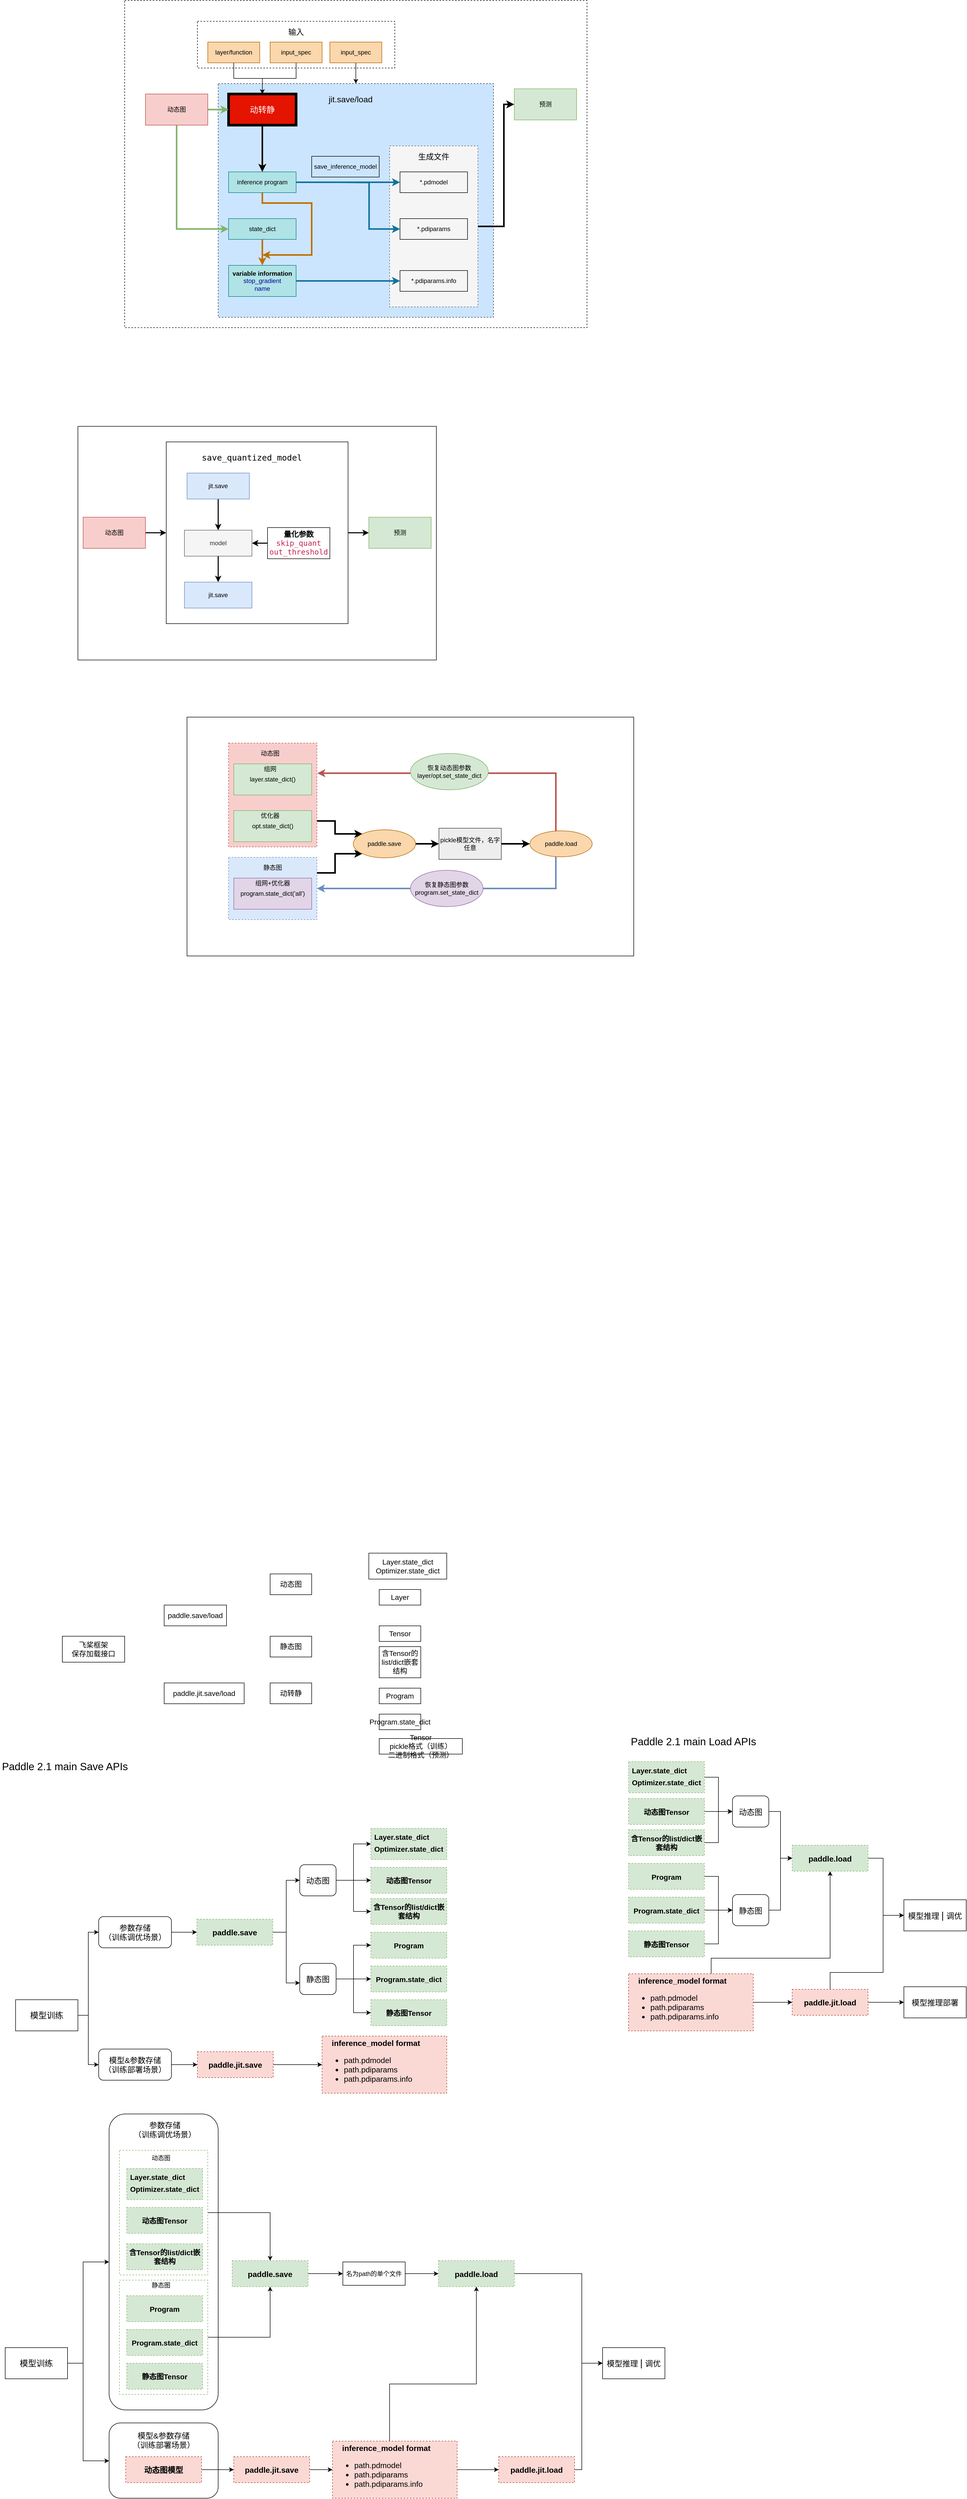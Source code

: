 <mxfile version="14.7.2" type="github" pages="4">
  <diagram id="uEBJ2LFbih4l7-N4XgLi" name="Page-1">
    <mxGraphModel dx="1957" dy="707" grid="1" gridSize="10" guides="1" tooltips="1" connect="1" arrows="1" fold="1" page="1" pageScale="1" pageWidth="827" pageHeight="1169" math="0" shadow="0">
      <root>
        <mxCell id="0" />
        <mxCell id="1" parent="0" />
        <mxCell id="V-hVtXNCJ0RljTgiBPyl-197" value="" style="rounded=1;whiteSpace=wrap;html=1;" vertex="1" parent="1">
          <mxGeometry x="-30" y="4200" width="210" height="570" as="geometry" />
        </mxCell>
        <mxCell id="V-hVtXNCJ0RljTgiBPyl-220" style="edgeStyle=orthogonalEdgeStyle;rounded=0;orthogonalLoop=1;jettySize=auto;html=1;entryX=0.5;entryY=0;entryDx=0;entryDy=0;" edge="1" parent="1" source="V-hVtXNCJ0RljTgiBPyl-215" target="V-hVtXNCJ0RljTgiBPyl-213">
          <mxGeometry relative="1" as="geometry" />
        </mxCell>
        <mxCell id="V-hVtXNCJ0RljTgiBPyl-215" value="" style="rounded=0;whiteSpace=wrap;html=1;dashed=1;strokeColor=#82b366;" vertex="1" parent="1">
          <mxGeometry x="-10" y="4270" width="170" height="240" as="geometry" />
        </mxCell>
        <mxCell id="vFZj6HboasWms6hBBT86-83" value="" style="rounded=0;whiteSpace=wrap;html=1;strokeWidth=1;" parent="1" vertex="1">
          <mxGeometry x="120" y="1510" width="860" height="460" as="geometry" />
        </mxCell>
        <mxCell id="vFZj6HboasWms6hBBT86-77" style="edgeStyle=orthogonalEdgeStyle;rounded=0;orthogonalLoop=1;jettySize=auto;html=1;entryX=0;entryY=0;entryDx=0;entryDy=0;strokeWidth=3;exitX=1;exitY=0.75;exitDx=0;exitDy=0;" parent="1" source="vFZj6HboasWms6hBBT86-63" target="vFZj6HboasWms6hBBT86-69" edge="1">
          <mxGeometry relative="1" as="geometry" />
        </mxCell>
        <mxCell id="vFZj6HboasWms6hBBT86-63" value="" style="rounded=0;whiteSpace=wrap;html=1;strokeColor=#b85450;strokeWidth=1;fillColor=#f8cecc;dashed=1;" parent="1" vertex="1">
          <mxGeometry x="200" y="1560" width="170" height="200" as="geometry" />
        </mxCell>
        <mxCell id="vFZj6HboasWms6hBBT86-81" style="edgeStyle=orthogonalEdgeStyle;rounded=0;orthogonalLoop=1;jettySize=auto;html=1;entryX=0;entryY=1;entryDx=0;entryDy=0;strokeWidth=3;exitX=1;exitY=0.25;exitDx=0;exitDy=0;" parent="1" source="vFZj6HboasWms6hBBT86-65" target="vFZj6HboasWms6hBBT86-69" edge="1">
          <mxGeometry relative="1" as="geometry" />
        </mxCell>
        <mxCell id="vFZj6HboasWms6hBBT86-65" value="" style="rounded=0;whiteSpace=wrap;html=1;strokeColor=#6c8ebf;strokeWidth=1;fillColor=#dae8fc;dashed=1;" parent="1" vertex="1">
          <mxGeometry x="200" y="1780" width="170" height="120" as="geometry" />
        </mxCell>
        <mxCell id="vFZj6HboasWms6hBBT86-53" value="" style="rounded=0;whiteSpace=wrap;html=1;strokeWidth=1;" parent="1" vertex="1">
          <mxGeometry x="-90" y="950" width="690" height="450" as="geometry" />
        </mxCell>
        <mxCell id="vFZj6HboasWms6hBBT86-52" style="edgeStyle=orthogonalEdgeStyle;rounded=0;orthogonalLoop=1;jettySize=auto;html=1;entryX=0;entryY=0.5;entryDx=0;entryDy=0;strokeWidth=2;" parent="1" source="vFZj6HboasWms6hBBT86-38" target="vFZj6HboasWms6hBBT86-50" edge="1">
          <mxGeometry relative="1" as="geometry" />
        </mxCell>
        <mxCell id="vFZj6HboasWms6hBBT86-38" value="" style="rounded=0;whiteSpace=wrap;html=1;" parent="1" vertex="1">
          <mxGeometry x="80" y="980" width="350" height="350" as="geometry" />
        </mxCell>
        <mxCell id="vFZj6HboasWms6hBBT86-36" value="" style="rounded=0;whiteSpace=wrap;html=1;dashed=1;strokeWidth=1;" parent="1" vertex="1">
          <mxGeometry y="130" width="890" height="630" as="geometry" />
        </mxCell>
        <mxCell id="vFZj6HboasWms6hBBT86-22" value="" style="rounded=0;whiteSpace=wrap;html=1;dashed=1;strokeWidth=1;fillColor=#cce5ff;strokeColor=#36393d;" parent="1" vertex="1">
          <mxGeometry x="180" y="290" width="530" height="450" as="geometry" />
        </mxCell>
        <mxCell id="vFZj6HboasWms6hBBT86-32" value="" style="rounded=0;whiteSpace=wrap;html=1;dashed=1;strokeWidth=1;fillColor=none;" parent="1" vertex="1">
          <mxGeometry x="140" y="170" width="380" height="90" as="geometry" />
        </mxCell>
        <mxCell id="vFZj6HboasWms6hBBT86-35" style="edgeStyle=orthogonalEdgeStyle;rounded=0;orthogonalLoop=1;jettySize=auto;html=1;entryX=0;entryY=0.5;entryDx=0;entryDy=0;strokeWidth=3;" parent="1" source="vFZj6HboasWms6hBBT86-20" target="vFZj6HboasWms6hBBT86-34" edge="1">
          <mxGeometry relative="1" as="geometry">
            <Array as="points">
              <mxPoint x="730" y="565" />
              <mxPoint x="730" y="330" />
            </Array>
          </mxGeometry>
        </mxCell>
        <mxCell id="vFZj6HboasWms6hBBT86-20" value="" style="rounded=0;whiteSpace=wrap;html=1;strokeWidth=1;fillColor=#f5f5f5;dashed=1;strokeColor=#666666;fontColor=#333333;" parent="1" vertex="1">
          <mxGeometry x="510" y="410" width="170" height="310" as="geometry" />
        </mxCell>
        <mxCell id="vFZj6HboasWms6hBBT86-19" style="edgeStyle=orthogonalEdgeStyle;rounded=0;orthogonalLoop=1;jettySize=auto;html=1;entryX=0.5;entryY=0;entryDx=0;entryDy=0;strokeWidth=3;" parent="1" source="vFZj6HboasWms6hBBT86-1" target="vFZj6HboasWms6hBBT86-3" edge="1">
          <mxGeometry relative="1" as="geometry" />
        </mxCell>
        <mxCell id="vFZj6HboasWms6hBBT86-1" value="&lt;font style=&quot;font-size: 16px&quot;&gt;动转静&lt;/font&gt;" style="rounded=0;whiteSpace=wrap;html=1;fillColor=#e51400;strokeWidth=5;fontColor=#ffffff;" parent="1" vertex="1">
          <mxGeometry x="200" y="310" width="130" height="60" as="geometry" />
        </mxCell>
        <mxCell id="vFZj6HboasWms6hBBT86-17" style="edgeStyle=orthogonalEdgeStyle;rounded=0;orthogonalLoop=1;jettySize=auto;html=1;entryX=0;entryY=0.5;entryDx=0;entryDy=0;fillColor=#d5e8d4;strokeColor=#82b366;strokeWidth=3;gradientColor=#97d077;" parent="1" source="vFZj6HboasWms6hBBT86-2" target="vFZj6HboasWms6hBBT86-1" edge="1">
          <mxGeometry relative="1" as="geometry" />
        </mxCell>
        <mxCell id="vFZj6HboasWms6hBBT86-18" style="edgeStyle=orthogonalEdgeStyle;rounded=0;orthogonalLoop=1;jettySize=auto;html=1;entryX=0;entryY=0.5;entryDx=0;entryDy=0;fillColor=#d5e8d4;strokeColor=#82b366;strokeWidth=3;gradientColor=#97d077;" parent="1" source="vFZj6HboasWms6hBBT86-2" target="vFZj6HboasWms6hBBT86-4" edge="1">
          <mxGeometry relative="1" as="geometry">
            <Array as="points">
              <mxPoint x="100" y="570" />
            </Array>
          </mxGeometry>
        </mxCell>
        <mxCell id="vFZj6HboasWms6hBBT86-2" value="动态图" style="rounded=0;whiteSpace=wrap;html=1;fillColor=#f8cecc;strokeColor=#b85450;" parent="1" vertex="1">
          <mxGeometry x="40" y="310" width="120" height="60" as="geometry" />
        </mxCell>
        <mxCell id="vFZj6HboasWms6hBBT86-10" style="edgeStyle=orthogonalEdgeStyle;rounded=0;orthogonalLoop=1;jettySize=auto;html=1;entryX=0;entryY=0.5;entryDx=0;entryDy=0;fillColor=#b1ddf0;strokeColor=#10739e;strokeWidth=3;" parent="1" source="vFZj6HboasWms6hBBT86-3" target="vFZj6HboasWms6hBBT86-7" edge="1">
          <mxGeometry relative="1" as="geometry" />
        </mxCell>
        <mxCell id="vFZj6HboasWms6hBBT86-16" style="edgeStyle=orthogonalEdgeStyle;rounded=0;orthogonalLoop=1;jettySize=auto;html=1;fillColor=#f0a30a;strokeColor=#BD7000;strokeWidth=3;" parent="1" source="vFZj6HboasWms6hBBT86-3" edge="1">
          <mxGeometry relative="1" as="geometry">
            <mxPoint x="265" y="620" as="targetPoint" />
            <Array as="points">
              <mxPoint x="265" y="520" />
              <mxPoint x="360" y="520" />
            </Array>
          </mxGeometry>
        </mxCell>
        <mxCell id="vFZj6HboasWms6hBBT86-3" value="inference program" style="rounded=0;whiteSpace=wrap;html=1;fillColor=#b0e3e6;strokeColor=#0e8088;" parent="1" vertex="1">
          <mxGeometry x="200" y="460" width="130" height="40" as="geometry" />
        </mxCell>
        <mxCell id="vFZj6HboasWms6hBBT86-11" style="edgeStyle=orthogonalEdgeStyle;rounded=0;orthogonalLoop=1;jettySize=auto;html=1;entryX=0;entryY=0.5;entryDx=0;entryDy=0;fillColor=#b1ddf0;strokeColor=#10739e;strokeWidth=3;" parent="1" target="vFZj6HboasWms6hBBT86-8" edge="1">
          <mxGeometry relative="1" as="geometry">
            <mxPoint x="410" y="480" as="sourcePoint" />
          </mxGeometry>
        </mxCell>
        <mxCell id="vFZj6HboasWms6hBBT86-14" style="edgeStyle=orthogonalEdgeStyle;rounded=0;orthogonalLoop=1;jettySize=auto;html=1;entryX=0.5;entryY=0;entryDx=0;entryDy=0;fillColor=#f0a30a;strokeColor=#BD7000;strokeWidth=3;" parent="1" source="vFZj6HboasWms6hBBT86-4" target="vFZj6HboasWms6hBBT86-5" edge="1">
          <mxGeometry relative="1" as="geometry" />
        </mxCell>
        <mxCell id="vFZj6HboasWms6hBBT86-4" value="state_dict" style="rounded=0;whiteSpace=wrap;html=1;fillColor=#b0e3e6;strokeColor=#0e8088;" parent="1" vertex="1">
          <mxGeometry x="200" y="550" width="130" height="40" as="geometry" />
        </mxCell>
        <mxCell id="vFZj6HboasWms6hBBT86-12" style="edgeStyle=orthogonalEdgeStyle;rounded=0;orthogonalLoop=1;jettySize=auto;html=1;entryX=0;entryY=0.5;entryDx=0;entryDy=0;fillColor=#b1ddf0;strokeColor=#10739e;strokeWidth=3;" parent="1" source="vFZj6HboasWms6hBBT86-5" target="vFZj6HboasWms6hBBT86-9" edge="1">
          <mxGeometry relative="1" as="geometry" />
        </mxCell>
        <mxCell id="vFZj6HboasWms6hBBT86-5" value="&lt;b&gt;variable information&lt;/b&gt;&lt;br&gt;&lt;font color=&quot;#000099&quot;&gt;stop_gradient&lt;br&gt;name&lt;/font&gt;" style="rounded=0;whiteSpace=wrap;html=1;fillColor=#b0e3e6;strokeColor=#0e8088;" parent="1" vertex="1">
          <mxGeometry x="200" y="640" width="130" height="60" as="geometry" />
        </mxCell>
        <mxCell id="vFZj6HboasWms6hBBT86-6" value="save_inference_model" style="rounded=0;whiteSpace=wrap;html=1;fillColor=none;" parent="1" vertex="1">
          <mxGeometry x="360" y="430" width="130" height="40" as="geometry" />
        </mxCell>
        <mxCell id="vFZj6HboasWms6hBBT86-7" value="*.pdmodel" style="rounded=0;whiteSpace=wrap;html=1;fillColor=none;" parent="1" vertex="1">
          <mxGeometry x="530" y="460" width="130" height="40" as="geometry" />
        </mxCell>
        <mxCell id="vFZj6HboasWms6hBBT86-8" value="*.pdiparams" style="rounded=0;whiteSpace=wrap;html=1;fillColor=none;" parent="1" vertex="1">
          <mxGeometry x="530" y="550" width="130" height="40" as="geometry" />
        </mxCell>
        <mxCell id="vFZj6HboasWms6hBBT86-9" value="*.pdiparams.info" style="rounded=0;whiteSpace=wrap;html=1;fillColor=none;" parent="1" vertex="1">
          <mxGeometry x="530" y="650" width="130" height="40" as="geometry" />
        </mxCell>
        <mxCell id="vFZj6HboasWms6hBBT86-21" value="&lt;font style=&quot;font-size: 15px&quot;&gt;生成文件&lt;/font&gt;" style="text;html=1;strokeColor=none;fillColor=none;align=center;verticalAlign=middle;whiteSpace=wrap;rounded=0;dashed=1;" parent="1" vertex="1">
          <mxGeometry x="560" y="420" width="70" height="20" as="geometry" />
        </mxCell>
        <mxCell id="vFZj6HboasWms6hBBT86-23" value="&lt;font style=&quot;font-size: 16px&quot;&gt;jit.save/load&lt;/font&gt;" style="text;html=1;strokeColor=none;fillColor=none;align=center;verticalAlign=middle;whiteSpace=wrap;rounded=0;dashed=1;" parent="1" vertex="1">
          <mxGeometry x="400" y="310" width="70" height="20" as="geometry" />
        </mxCell>
        <mxCell id="vFZj6HboasWms6hBBT86-28" style="edgeStyle=orthogonalEdgeStyle;rounded=0;orthogonalLoop=1;jettySize=auto;html=1;entryX=0.5;entryY=0;entryDx=0;entryDy=0;" parent="1" source="vFZj6HboasWms6hBBT86-24" target="vFZj6HboasWms6hBBT86-1" edge="1">
          <mxGeometry relative="1" as="geometry" />
        </mxCell>
        <mxCell id="vFZj6HboasWms6hBBT86-24" value="layer/function" style="rounded=0;whiteSpace=wrap;html=1;fillColor=#fad7ac;strokeColor=#b46504;" parent="1" vertex="1">
          <mxGeometry x="160" y="210" width="100" height="40" as="geometry" />
        </mxCell>
        <mxCell id="vFZj6HboasWms6hBBT86-31" style="edgeStyle=orthogonalEdgeStyle;rounded=0;orthogonalLoop=1;jettySize=auto;html=1;entryX=0.5;entryY=0;entryDx=0;entryDy=0;" parent="1" source="vFZj6HboasWms6hBBT86-25" target="vFZj6HboasWms6hBBT86-1" edge="1">
          <mxGeometry relative="1" as="geometry" />
        </mxCell>
        <mxCell id="vFZj6HboasWms6hBBT86-25" value="input_spec" style="rounded=0;whiteSpace=wrap;html=1;fillColor=#fad7ac;strokeColor=#b46504;" parent="1" vertex="1">
          <mxGeometry x="280" y="210" width="100" height="40" as="geometry" />
        </mxCell>
        <mxCell id="vFZj6HboasWms6hBBT86-30" style="edgeStyle=orthogonalEdgeStyle;rounded=0;orthogonalLoop=1;jettySize=auto;html=1;" parent="1" source="vFZj6HboasWms6hBBT86-26" target="vFZj6HboasWms6hBBT86-22" edge="1">
          <mxGeometry relative="1" as="geometry" />
        </mxCell>
        <mxCell id="vFZj6HboasWms6hBBT86-26" value="input_spec" style="rounded=0;whiteSpace=wrap;html=1;fillColor=#fad7ac;strokeColor=#b46504;" parent="1" vertex="1">
          <mxGeometry x="395" y="210" width="100" height="40" as="geometry" />
        </mxCell>
        <mxCell id="vFZj6HboasWms6hBBT86-33" value="&lt;font style=&quot;font-size: 15px&quot;&gt;输入&lt;/font&gt;" style="text;html=1;strokeColor=none;fillColor=none;align=center;verticalAlign=middle;whiteSpace=wrap;rounded=0;dashed=1;" parent="1" vertex="1">
          <mxGeometry x="295" y="180" width="70" height="20" as="geometry" />
        </mxCell>
        <mxCell id="vFZj6HboasWms6hBBT86-34" value="预测" style="rounded=0;whiteSpace=wrap;html=1;fillColor=#d5e8d4;strokeColor=#82b366;" parent="1" vertex="1">
          <mxGeometry x="750" y="300" width="120" height="60" as="geometry" />
        </mxCell>
        <mxCell id="vFZj6HboasWms6hBBT86-42" style="edgeStyle=orthogonalEdgeStyle;rounded=0;orthogonalLoop=1;jettySize=auto;html=1;entryX=0.5;entryY=0;entryDx=0;entryDy=0;strokeWidth=2;" parent="1" source="vFZj6HboasWms6hBBT86-39" target="vFZj6HboasWms6hBBT86-40" edge="1">
          <mxGeometry relative="1" as="geometry" />
        </mxCell>
        <mxCell id="vFZj6HboasWms6hBBT86-39" value="jit.save" style="rounded=0;whiteSpace=wrap;html=1;strokeWidth=1;fillColor=#dae8fc;strokeColor=#6c8ebf;" parent="1" vertex="1">
          <mxGeometry x="120" y="1040" width="120" height="50" as="geometry" />
        </mxCell>
        <mxCell id="vFZj6HboasWms6hBBT86-45" style="edgeStyle=orthogonalEdgeStyle;rounded=0;orthogonalLoop=1;jettySize=auto;html=1;entryX=0.5;entryY=0;entryDx=0;entryDy=0;strokeWidth=2;" parent="1" source="vFZj6HboasWms6hBBT86-40" target="vFZj6HboasWms6hBBT86-44" edge="1">
          <mxGeometry relative="1" as="geometry" />
        </mxCell>
        <mxCell id="vFZj6HboasWms6hBBT86-40" value="model" style="rounded=0;whiteSpace=wrap;html=1;strokeWidth=1;fillColor=#f5f5f5;strokeColor=#666666;fontColor=#333333;" parent="1" vertex="1">
          <mxGeometry x="115" y="1150" width="130" height="50" as="geometry" />
        </mxCell>
        <mxCell id="vFZj6HboasWms6hBBT86-43" style="edgeStyle=orthogonalEdgeStyle;rounded=0;orthogonalLoop=1;jettySize=auto;html=1;entryX=1;entryY=0.5;entryDx=0;entryDy=0;strokeWidth=2;" parent="1" source="vFZj6HboasWms6hBBT86-41" target="vFZj6HboasWms6hBBT86-40" edge="1">
          <mxGeometry relative="1" as="geometry" />
        </mxCell>
        <mxCell id="vFZj6HboasWms6hBBT86-41" value="&lt;span style=&quot;font-family: &amp;#34;source code pro&amp;#34; , monospace ; font-size: 14.4px ; text-align: left ; background-color: rgb(254 , 254 , 254)&quot;&gt;&lt;b&gt;量化参数&lt;/b&gt;&lt;br&gt;&lt;font color=&quot;#c7254e&quot;&gt;skip_quant&lt;/font&gt;&lt;br&gt;&lt;/span&gt;&lt;span style=&quot;color: rgb(199 , 37 , 78) ; font-family: &amp;#34;source code pro&amp;#34; , monospace ; font-size: 14.4px ; text-align: left ; background-color: rgb(254 , 254 , 254)&quot;&gt;out_threshold&lt;/span&gt;&lt;span style=&quot;color: rgb(199 , 37 , 78) ; font-family: &amp;#34;source code pro&amp;#34; , monospace ; font-size: 14.4px ; text-align: left ; background-color: rgb(254 , 254 , 254)&quot;&gt;&lt;br&gt;&lt;/span&gt;" style="rounded=0;whiteSpace=wrap;html=1;strokeWidth=1;fillColor=none;" parent="1" vertex="1">
          <mxGeometry x="275" y="1145" width="120" height="60" as="geometry" />
        </mxCell>
        <mxCell id="vFZj6HboasWms6hBBT86-44" value="jit.save" style="rounded=0;whiteSpace=wrap;html=1;strokeWidth=1;fillColor=#dae8fc;strokeColor=#6c8ebf;" parent="1" vertex="1">
          <mxGeometry x="115" y="1250" width="130" height="50" as="geometry" />
        </mxCell>
        <mxCell id="vFZj6HboasWms6hBBT86-46" value="&lt;span style=&quot;font-family: &amp;#34;source code pro&amp;#34; , monospace ; text-align: left ; background-color: rgb(254 , 254 , 254)&quot;&gt;&lt;font style=&quot;font-size: 16px&quot;&gt;save_quantized_model&lt;/font&gt;&lt;/span&gt;" style="text;html=1;strokeColor=none;fillColor=none;align=center;verticalAlign=middle;whiteSpace=wrap;rounded=0;" parent="1" vertex="1">
          <mxGeometry x="150" y="1000" width="190" height="20" as="geometry" />
        </mxCell>
        <mxCell id="vFZj6HboasWms6hBBT86-51" style="edgeStyle=orthogonalEdgeStyle;rounded=0;orthogonalLoop=1;jettySize=auto;html=1;entryX=0;entryY=0.5;entryDx=0;entryDy=0;strokeWidth=2;" parent="1" source="vFZj6HboasWms6hBBT86-48" target="vFZj6HboasWms6hBBT86-38" edge="1">
          <mxGeometry relative="1" as="geometry" />
        </mxCell>
        <mxCell id="vFZj6HboasWms6hBBT86-48" value="动态图" style="rounded=0;whiteSpace=wrap;html=1;fillColor=#f8cecc;strokeColor=#b85450;" parent="1" vertex="1">
          <mxGeometry x="-80" y="1125" width="120" height="60" as="geometry" />
        </mxCell>
        <mxCell id="vFZj6HboasWms6hBBT86-50" value="预测" style="rounded=0;whiteSpace=wrap;html=1;fillColor=#d5e8d4;strokeColor=#82b366;" parent="1" vertex="1">
          <mxGeometry x="470" y="1125" width="120" height="60" as="geometry" />
        </mxCell>
        <mxCell id="vFZj6HboasWms6hBBT86-55" value="layer.state_dict()" style="rounded=0;whiteSpace=wrap;html=1;strokeColor=#82b366;strokeWidth=1;fillColor=#d5e8d4;" parent="1" vertex="1">
          <mxGeometry x="210" y="1600" width="150" height="60" as="geometry" />
        </mxCell>
        <mxCell id="vFZj6HboasWms6hBBT86-56" value="组网" style="text;html=1;strokeColor=none;fillColor=none;align=center;verticalAlign=middle;whiteSpace=wrap;rounded=0;" parent="1" vertex="1">
          <mxGeometry x="260" y="1600" width="40" height="20" as="geometry" />
        </mxCell>
        <mxCell id="vFZj6HboasWms6hBBT86-57" value="opt.state_dict()" style="rounded=0;whiteSpace=wrap;html=1;strokeColor=#82b366;strokeWidth=1;fillColor=#d5e8d4;" parent="1" vertex="1">
          <mxGeometry x="210" y="1690" width="150" height="60" as="geometry" />
        </mxCell>
        <mxCell id="vFZj6HboasWms6hBBT86-58" value="优化器" style="text;html=1;strokeColor=none;fillColor=none;align=center;verticalAlign=middle;whiteSpace=wrap;rounded=0;" parent="1" vertex="1">
          <mxGeometry x="260" y="1690" width="40" height="20" as="geometry" />
        </mxCell>
        <mxCell id="vFZj6HboasWms6hBBT86-60" value="program.state_dict(&#39;all&#39;)" style="rounded=0;whiteSpace=wrap;html=1;strokeColor=#9673a6;strokeWidth=1;fillColor=#e1d5e7;" parent="1" vertex="1">
          <mxGeometry x="210" y="1820" width="150" height="60" as="geometry" />
        </mxCell>
        <mxCell id="vFZj6HboasWms6hBBT86-61" value="组网+优化器" style="text;html=1;strokeColor=none;fillColor=none;align=center;verticalAlign=middle;whiteSpace=wrap;rounded=0;" parent="1" vertex="1">
          <mxGeometry x="240" y="1820" width="90" height="20" as="geometry" />
        </mxCell>
        <mxCell id="vFZj6HboasWms6hBBT86-64" value="动态图" style="text;html=1;strokeColor=none;fillColor=none;align=center;verticalAlign=middle;whiteSpace=wrap;rounded=0;dashed=1;" parent="1" vertex="1">
          <mxGeometry x="260" y="1570" width="40" height="20" as="geometry" />
        </mxCell>
        <mxCell id="vFZj6HboasWms6hBBT86-67" value="静态图" style="text;html=1;strokeColor=none;fillColor=none;align=center;verticalAlign=middle;whiteSpace=wrap;rounded=0;dashed=1;" parent="1" vertex="1">
          <mxGeometry x="265" y="1790" width="40" height="20" as="geometry" />
        </mxCell>
        <mxCell id="vFZj6HboasWms6hBBT86-78" style="edgeStyle=orthogonalEdgeStyle;rounded=0;orthogonalLoop=1;jettySize=auto;html=1;entryX=0;entryY=0.5;entryDx=0;entryDy=0;strokeWidth=3;" parent="1" source="vFZj6HboasWms6hBBT86-69" target="vFZj6HboasWms6hBBT86-70" edge="1">
          <mxGeometry relative="1" as="geometry" />
        </mxCell>
        <mxCell id="vFZj6HboasWms6hBBT86-69" value="paddle.save" style="ellipse;whiteSpace=wrap;html=1;strokeWidth=1;fillColor=#fad7ac;strokeColor=#b46504;" parent="1" vertex="1">
          <mxGeometry x="440" y="1727" width="120" height="54" as="geometry" />
        </mxCell>
        <mxCell id="vFZj6HboasWms6hBBT86-79" style="edgeStyle=orthogonalEdgeStyle;rounded=0;orthogonalLoop=1;jettySize=auto;html=1;entryX=0;entryY=0.5;entryDx=0;entryDy=0;strokeWidth=3;" parent="1" source="vFZj6HboasWms6hBBT86-70" target="vFZj6HboasWms6hBBT86-71" edge="1">
          <mxGeometry relative="1" as="geometry" />
        </mxCell>
        <mxCell id="vFZj6HboasWms6hBBT86-70" value="pickle模型文件，名字任意" style="rounded=0;whiteSpace=wrap;html=1;strokeWidth=1;fillColor=#eeeeee;strokeColor=#36393d;" parent="1" vertex="1">
          <mxGeometry x="605" y="1724" width="120" height="60" as="geometry" />
        </mxCell>
        <mxCell id="vFZj6HboasWms6hBBT86-72" style="edgeStyle=orthogonalEdgeStyle;rounded=0;orthogonalLoop=1;jettySize=auto;html=1;entryX=1.005;entryY=0.29;entryDx=0;entryDy=0;entryPerimeter=0;strokeWidth=3;fillColor=#f8cecc;strokeColor=#b85450;" parent="1" source="vFZj6HboasWms6hBBT86-71" target="vFZj6HboasWms6hBBT86-63" edge="1">
          <mxGeometry relative="1" as="geometry">
            <Array as="points">
              <mxPoint x="830" y="1618" />
            </Array>
          </mxGeometry>
        </mxCell>
        <mxCell id="vFZj6HboasWms6hBBT86-73" style="edgeStyle=orthogonalEdgeStyle;rounded=0;orthogonalLoop=1;jettySize=auto;html=1;strokeWidth=3;entryX=1;entryY=0.5;entryDx=0;entryDy=0;fillColor=#dae8fc;strokeColor=#6c8ebf;" parent="1" source="vFZj6HboasWms6hBBT86-71" target="vFZj6HboasWms6hBBT86-65" edge="1">
          <mxGeometry relative="1" as="geometry">
            <mxPoint x="380" y="1850" as="targetPoint" />
            <Array as="points">
              <mxPoint x="830" y="1840" />
            </Array>
          </mxGeometry>
        </mxCell>
        <mxCell id="vFZj6HboasWms6hBBT86-71" value="paddle.load" style="ellipse;whiteSpace=wrap;html=1;strokeWidth=1;fillColor=#fad7ac;strokeColor=#b46504;" parent="1" vertex="1">
          <mxGeometry x="780" y="1729" width="120" height="50" as="geometry" />
        </mxCell>
        <mxCell id="vFZj6HboasWms6hBBT86-74" value="恢复动态图参数layer/opt.set_state_dict" style="ellipse;whiteSpace=wrap;html=1;strokeWidth=1;fillColor=#d5e8d4;strokeColor=#82b366;" parent="1" vertex="1">
          <mxGeometry x="550" y="1580" width="150" height="70" as="geometry" />
        </mxCell>
        <mxCell id="vFZj6HboasWms6hBBT86-75" value="恢复静态图参数program.set_state_dict" style="ellipse;whiteSpace=wrap;html=1;strokeWidth=1;fillColor=#e1d5e7;strokeColor=#9673a6;" parent="1" vertex="1">
          <mxGeometry x="550" y="1805" width="140" height="70" as="geometry" />
        </mxCell>
        <mxCell id="V-hVtXNCJ0RljTgiBPyl-16" style="edgeStyle=orthogonalEdgeStyle;rounded=0;orthogonalLoop=1;jettySize=auto;html=1;entryX=0;entryY=0.5;entryDx=0;entryDy=0;" edge="1" parent="1" source="V-hVtXNCJ0RljTgiBPyl-1" target="V-hVtXNCJ0RljTgiBPyl-2">
          <mxGeometry relative="1" as="geometry" />
        </mxCell>
        <mxCell id="V-hVtXNCJ0RljTgiBPyl-17" style="edgeStyle=orthogonalEdgeStyle;rounded=0;orthogonalLoop=1;jettySize=auto;html=1;entryX=0;entryY=0.5;entryDx=0;entryDy=0;" edge="1" parent="1" source="V-hVtXNCJ0RljTgiBPyl-1" target="V-hVtXNCJ0RljTgiBPyl-3">
          <mxGeometry relative="1" as="geometry" />
        </mxCell>
        <mxCell id="V-hVtXNCJ0RljTgiBPyl-1" value="&lt;font style=&quot;font-size: 16px&quot;&gt;模型训练&lt;/font&gt;" style="rounded=0;whiteSpace=wrap;html=1;" vertex="1" parent="1">
          <mxGeometry x="-210" y="3980" width="120" height="60" as="geometry" />
        </mxCell>
        <mxCell id="V-hVtXNCJ0RljTgiBPyl-11" style="edgeStyle=orthogonalEdgeStyle;rounded=0;orthogonalLoop=1;jettySize=auto;html=1;entryX=0;entryY=0.5;entryDx=0;entryDy=0;" edge="1" parent="1" source="V-hVtXNCJ0RljTgiBPyl-2" target="V-hVtXNCJ0RljTgiBPyl-4">
          <mxGeometry relative="1" as="geometry" />
        </mxCell>
        <mxCell id="V-hVtXNCJ0RljTgiBPyl-2" value="&lt;font style=&quot;font-size: 15px&quot;&gt;参数存储&lt;br&gt;（训练调优场景）&lt;/font&gt;" style="rounded=1;whiteSpace=wrap;html=1;" vertex="1" parent="1">
          <mxGeometry x="-50" y="3820" width="140" height="60" as="geometry" />
        </mxCell>
        <mxCell id="V-hVtXNCJ0RljTgiBPyl-18" style="edgeStyle=orthogonalEdgeStyle;rounded=0;orthogonalLoop=1;jettySize=auto;html=1;entryX=0;entryY=0.5;entryDx=0;entryDy=0;" edge="1" parent="1" source="V-hVtXNCJ0RljTgiBPyl-3" target="V-hVtXNCJ0RljTgiBPyl-5">
          <mxGeometry relative="1" as="geometry" />
        </mxCell>
        <mxCell id="V-hVtXNCJ0RljTgiBPyl-3" value="&lt;font style=&quot;font-size: 15px&quot;&gt;模型&amp;amp;参数存储&lt;br&gt;（训练部署场景）&lt;/font&gt;" style="rounded=1;whiteSpace=wrap;html=1;" vertex="1" parent="1">
          <mxGeometry x="-50" y="4075" width="140" height="60" as="geometry" />
        </mxCell>
        <mxCell id="V-hVtXNCJ0RljTgiBPyl-160" style="edgeStyle=orthogonalEdgeStyle;rounded=0;orthogonalLoop=1;jettySize=auto;html=1;entryX=0;entryY=0.5;entryDx=0;entryDy=0;" edge="1" parent="1" source="V-hVtXNCJ0RljTgiBPyl-4" target="V-hVtXNCJ0RljTgiBPyl-146">
          <mxGeometry relative="1" as="geometry" />
        </mxCell>
        <mxCell id="V-hVtXNCJ0RljTgiBPyl-161" style="edgeStyle=orthogonalEdgeStyle;rounded=0;orthogonalLoop=1;jettySize=auto;html=1;entryX=0.003;entryY=0.628;entryDx=0;entryDy=0;entryPerimeter=0;" edge="1" parent="1" source="V-hVtXNCJ0RljTgiBPyl-4" target="V-hVtXNCJ0RljTgiBPyl-147">
          <mxGeometry relative="1" as="geometry" />
        </mxCell>
        <mxCell id="V-hVtXNCJ0RljTgiBPyl-4" value="&lt;b&gt;&lt;font style=&quot;font-size: 15px&quot;&gt;paddle.save&lt;/font&gt;&lt;/b&gt;" style="rounded=0;whiteSpace=wrap;html=1;dashed=1;fillColor=#d5e8d4;strokeColor=#82b366;" vertex="1" parent="1">
          <mxGeometry x="139" y="3825" width="146" height="50" as="geometry" />
        </mxCell>
        <mxCell id="V-hVtXNCJ0RljTgiBPyl-20" style="edgeStyle=orthogonalEdgeStyle;rounded=0;orthogonalLoop=1;jettySize=auto;html=1;entryX=0;entryY=0.5;entryDx=0;entryDy=0;" edge="1" parent="1" source="V-hVtXNCJ0RljTgiBPyl-5" target="V-hVtXNCJ0RljTgiBPyl-10">
          <mxGeometry relative="1" as="geometry" />
        </mxCell>
        <mxCell id="V-hVtXNCJ0RljTgiBPyl-5" value="&lt;b&gt;&lt;font style=&quot;font-size: 15px&quot;&gt;paddle.jit.save&lt;/font&gt;&lt;/b&gt;" style="rounded=0;whiteSpace=wrap;html=1;dashed=1;fillColor=#fad9d5;strokeColor=#ae4132;" vertex="1" parent="1">
          <mxGeometry x="140" y="4080" width="146" height="50" as="geometry" />
        </mxCell>
        <mxCell id="V-hVtXNCJ0RljTgiBPyl-6" value="&lt;p style=&quot;line-height: 150%&quot;&gt;&lt;/p&gt;&lt;b style=&quot;font-size: 14px&quot;&gt;&lt;div style=&quot;text-align: left&quot;&gt;&lt;b style=&quot;line-height: 150%&quot;&gt;Layer.state_dict&lt;/b&gt;&lt;/div&gt;&lt;/b&gt;&lt;div style=&quot;text-align: left ; font-size: 14px&quot;&gt;&lt;b style=&quot;line-height: 180%&quot;&gt;Optimizer.state_dict&lt;/b&gt;&lt;/div&gt;&lt;p&gt;&lt;/p&gt;" style="rounded=0;whiteSpace=wrap;html=1;dashed=1;fillColor=#d5e8d4;strokeColor=#82b366;" vertex="1" parent="1">
          <mxGeometry x="474" y="3650" width="146" height="60" as="geometry" />
        </mxCell>
        <mxCell id="V-hVtXNCJ0RljTgiBPyl-8" value="&lt;b&gt;&lt;font style=&quot;font-size: 14px&quot;&gt;动态图Tensor&lt;/font&gt;&lt;/b&gt;&lt;b&gt;&lt;font style=&quot;font-size: 15px&quot;&gt;&lt;br&gt;&lt;/font&gt;&lt;/b&gt;" style="rounded=0;whiteSpace=wrap;html=1;dashed=1;fillColor=#d5e8d4;strokeColor=#82b366;" vertex="1" parent="1">
          <mxGeometry x="474" y="3725" width="146" height="50" as="geometry" />
        </mxCell>
        <mxCell id="V-hVtXNCJ0RljTgiBPyl-9" value="&lt;b&gt;&lt;font&gt;&lt;font style=&quot;font-size: 14px&quot;&gt;含Tensor的list/dict嵌套结构&lt;/font&gt;&lt;br&gt;&lt;/font&gt;&lt;/b&gt;" style="rounded=0;whiteSpace=wrap;html=1;dashed=1;fillColor=#d5e8d4;strokeColor=#82b366;" vertex="1" parent="1">
          <mxGeometry x="474" y="3785" width="146" height="50" as="geometry" />
        </mxCell>
        <mxCell id="V-hVtXNCJ0RljTgiBPyl-10" value="&lt;div style=&quot;text-align: center&quot;&gt;&lt;b style=&quot;font-size: 15px&quot;&gt;&amp;nbsp; &amp;nbsp; inference_model format&lt;/b&gt;&lt;/div&gt;&lt;font style=&quot;font-size: 15px&quot;&gt;&lt;div&gt;&lt;ul&gt;&lt;li&gt;&lt;span&gt;path.pdmodel&lt;/span&gt;&lt;/li&gt;&lt;li&gt;&lt;span&gt;path.pdiparams&lt;/span&gt;&lt;/li&gt;&lt;li&gt;&lt;span&gt;path.pdiparams.info&lt;/span&gt;&lt;/li&gt;&lt;/ul&gt;&lt;/div&gt;&lt;/font&gt;" style="rounded=0;whiteSpace=wrap;html=1;dashed=1;align=left;fillColor=#fad9d5;strokeColor=#ae4132;" vertex="1" parent="1">
          <mxGeometry x="380" y="4050" width="240" height="110" as="geometry" />
        </mxCell>
        <mxCell id="V-hVtXNCJ0RljTgiBPyl-23" value="&lt;font style=&quot;font-size: 15px&quot;&gt;模型推理&amp;nbsp;&lt;/font&gt;&lt;font style=&quot;font-size: 18px&quot;&gt;|&amp;nbsp;&lt;/font&gt;&lt;font style=&quot;font-size: 15px&quot;&gt;调优&lt;/font&gt;" style="rounded=0;whiteSpace=wrap;html=1;" vertex="1" parent="1">
          <mxGeometry x="1500" y="3787.5" width="120" height="60" as="geometry" />
        </mxCell>
        <mxCell id="V-hVtXNCJ0RljTgiBPyl-194" style="edgeStyle=orthogonalEdgeStyle;rounded=0;orthogonalLoop=1;jettySize=auto;html=1;entryX=0;entryY=0.5;entryDx=0;entryDy=0;" edge="1" parent="1" source="V-hVtXNCJ0RljTgiBPyl-32" target="V-hVtXNCJ0RljTgiBPyl-23">
          <mxGeometry relative="1" as="geometry">
            <Array as="points">
              <mxPoint x="1460" y="3707.5" />
              <mxPoint x="1460" y="3817.5" />
            </Array>
          </mxGeometry>
        </mxCell>
        <mxCell id="V-hVtXNCJ0RljTgiBPyl-32" value="&lt;b&gt;&lt;font style=&quot;font-size: 15px&quot;&gt;paddle.load&lt;/font&gt;&lt;/b&gt;" style="rounded=0;whiteSpace=wrap;html=1;dashed=1;fillColor=#d5e8d4;strokeColor=#82b366;" vertex="1" parent="1">
          <mxGeometry x="1285" y="3682.5" width="146" height="50" as="geometry" />
        </mxCell>
        <mxCell id="V-hVtXNCJ0RljTgiBPyl-192" style="edgeStyle=orthogonalEdgeStyle;rounded=0;orthogonalLoop=1;jettySize=auto;html=1;entryX=0;entryY=0.5;entryDx=0;entryDy=0;" edge="1" parent="1" source="V-hVtXNCJ0RljTgiBPyl-34" target="V-hVtXNCJ0RljTgiBPyl-191">
          <mxGeometry relative="1" as="geometry" />
        </mxCell>
        <mxCell id="V-hVtXNCJ0RljTgiBPyl-195" style="edgeStyle=orthogonalEdgeStyle;rounded=0;orthogonalLoop=1;jettySize=auto;html=1;entryX=0;entryY=0.5;entryDx=0;entryDy=0;" edge="1" parent="1" source="V-hVtXNCJ0RljTgiBPyl-34" target="V-hVtXNCJ0RljTgiBPyl-23">
          <mxGeometry relative="1" as="geometry">
            <Array as="points">
              <mxPoint x="1358" y="3927.5" />
              <mxPoint x="1460" y="3927.5" />
              <mxPoint x="1460" y="3817.5" />
            </Array>
          </mxGeometry>
        </mxCell>
        <mxCell id="V-hVtXNCJ0RljTgiBPyl-34" value="&lt;b&gt;&lt;font style=&quot;font-size: 15px&quot;&gt;paddle.jit.load&lt;/font&gt;&lt;/b&gt;" style="rounded=0;whiteSpace=wrap;html=1;dashed=1;fillColor=#fad9d5;strokeColor=#ae4132;" vertex="1" parent="1">
          <mxGeometry x="1285" y="3960" width="146" height="50" as="geometry" />
        </mxCell>
        <mxCell id="V-hVtXNCJ0RljTgiBPyl-57" style="edgeStyle=orthogonalEdgeStyle;rounded=0;orthogonalLoop=1;jettySize=auto;html=1;entryX=0;entryY=0.5;entryDx=0;entryDy=0;" edge="1" parent="1" source="V-hVtXNCJ0RljTgiBPyl-39" target="V-hVtXNCJ0RljTgiBPyl-34">
          <mxGeometry relative="1" as="geometry" />
        </mxCell>
        <mxCell id="V-hVtXNCJ0RljTgiBPyl-62" style="edgeStyle=orthogonalEdgeStyle;rounded=0;orthogonalLoop=1;jettySize=auto;html=1;entryX=0.5;entryY=1;entryDx=0;entryDy=0;" edge="1" parent="1" source="V-hVtXNCJ0RljTgiBPyl-39" target="V-hVtXNCJ0RljTgiBPyl-32">
          <mxGeometry relative="1" as="geometry">
            <Array as="points">
              <mxPoint x="1129" y="3900" />
              <mxPoint x="1358" y="3900" />
            </Array>
          </mxGeometry>
        </mxCell>
        <mxCell id="V-hVtXNCJ0RljTgiBPyl-39" value="&lt;div style=&quot;text-align: center&quot;&gt;&lt;b style=&quot;font-size: 15px&quot;&gt;&amp;nbsp; &amp;nbsp; inference_model format&lt;/b&gt;&lt;/div&gt;&lt;font style=&quot;font-size: 15px&quot;&gt;&lt;div&gt;&lt;ul&gt;&lt;li&gt;&lt;span&gt;path.pdmodel&lt;/span&gt;&lt;/li&gt;&lt;li&gt;&lt;span&gt;path.pdiparams&lt;/span&gt;&lt;/li&gt;&lt;li&gt;&lt;span&gt;path.pdiparams.info&lt;/span&gt;&lt;/li&gt;&lt;/ul&gt;&lt;/div&gt;&lt;/font&gt;" style="rounded=0;whiteSpace=wrap;html=1;dashed=1;align=left;fillColor=#fad9d5;strokeColor=#ae4132;" vertex="1" parent="1">
          <mxGeometry x="970" y="3930" width="240" height="110" as="geometry" />
        </mxCell>
        <mxCell id="V-hVtXNCJ0RljTgiBPyl-64" value="&lt;font style=&quot;font-size: 20px&quot;&gt;Paddle 2.1 main Load APIs&lt;/font&gt;" style="text;html=1;strokeColor=none;fillColor=none;align=center;verticalAlign=middle;whiteSpace=wrap;rounded=0;dashed=1;" vertex="1" parent="1">
          <mxGeometry x="970" y="3471.5" width="250" height="20" as="geometry" />
        </mxCell>
        <mxCell id="V-hVtXNCJ0RljTgiBPyl-65" value="&lt;font style=&quot;font-size: 20px&quot;&gt;Paddle 2.1 main Save APIs&lt;/font&gt;" style="text;html=1;strokeColor=none;fillColor=none;align=center;verticalAlign=middle;whiteSpace=wrap;rounded=0;dashed=1;" vertex="1" parent="1">
          <mxGeometry x="-240" y="3520" width="250" height="20" as="geometry" />
        </mxCell>
        <mxCell id="V-hVtXNCJ0RljTgiBPyl-130" value="&lt;span style=&quot;font-size: 14px&quot;&gt;飞桨框架&lt;br&gt;保存加载接口&lt;/span&gt;" style="rounded=0;whiteSpace=wrap;html=1;" vertex="1" parent="1">
          <mxGeometry x="-120" y="3280" width="120" height="50" as="geometry" />
        </mxCell>
        <mxCell id="V-hVtXNCJ0RljTgiBPyl-131" value="&lt;span style=&quot;font-size: 14px&quot;&gt;paddle.save/load&lt;/span&gt;" style="rounded=0;whiteSpace=wrap;html=1;" vertex="1" parent="1">
          <mxGeometry x="76" y="3220" width="120" height="40" as="geometry" />
        </mxCell>
        <mxCell id="V-hVtXNCJ0RljTgiBPyl-132" value="&lt;span style=&quot;font-size: 14px&quot;&gt;paddle.jit.save/load&lt;/span&gt;" style="rounded=0;whiteSpace=wrap;html=1;" vertex="1" parent="1">
          <mxGeometry x="76" y="3370" width="154" height="40" as="geometry" />
        </mxCell>
        <mxCell id="V-hVtXNCJ0RljTgiBPyl-133" value="&lt;span style=&quot;font-size: 14px&quot;&gt;动态图&lt;/span&gt;" style="rounded=0;whiteSpace=wrap;html=1;" vertex="1" parent="1">
          <mxGeometry x="280" y="3160" width="80" height="40" as="geometry" />
        </mxCell>
        <mxCell id="V-hVtXNCJ0RljTgiBPyl-134" value="&lt;span style=&quot;font-size: 14px&quot;&gt;静态图&lt;/span&gt;" style="rounded=0;whiteSpace=wrap;html=1;" vertex="1" parent="1">
          <mxGeometry x="280" y="3280" width="80" height="40" as="geometry" />
        </mxCell>
        <mxCell id="V-hVtXNCJ0RljTgiBPyl-135" value="&lt;span style=&quot;font-size: 14px&quot;&gt;动转静&lt;/span&gt;" style="rounded=0;whiteSpace=wrap;html=1;" vertex="1" parent="1">
          <mxGeometry x="280" y="3370" width="80" height="40" as="geometry" />
        </mxCell>
        <mxCell id="V-hVtXNCJ0RljTgiBPyl-136" value="&lt;span style=&quot;font-size: 14px&quot;&gt;Layer.state_dict&lt;br&gt;Optimizer.state_dict&lt;br&gt;&lt;/span&gt;" style="rounded=0;whiteSpace=wrap;html=1;" vertex="1" parent="1">
          <mxGeometry x="470" y="3120" width="150" height="50" as="geometry" />
        </mxCell>
        <mxCell id="V-hVtXNCJ0RljTgiBPyl-137" value="&lt;span style=&quot;font-size: 14px&quot;&gt;Layer&lt;/span&gt;" style="rounded=0;whiteSpace=wrap;html=1;" vertex="1" parent="1">
          <mxGeometry x="490" y="3190" width="80" height="30" as="geometry" />
        </mxCell>
        <mxCell id="V-hVtXNCJ0RljTgiBPyl-139" value="&lt;span style=&quot;font-size: 14px&quot;&gt;Tensor&lt;/span&gt;" style="rounded=0;whiteSpace=wrap;html=1;" vertex="1" parent="1">
          <mxGeometry x="490" y="3260" width="80" height="30" as="geometry" />
        </mxCell>
        <mxCell id="V-hVtXNCJ0RljTgiBPyl-140" value="&lt;span style=&quot;font-size: 14px&quot;&gt;含Tensor的list/dict嵌套结构&lt;/span&gt;" style="rounded=0;whiteSpace=wrap;html=1;" vertex="1" parent="1">
          <mxGeometry x="490" y="3300" width="80" height="60" as="geometry" />
        </mxCell>
        <mxCell id="V-hVtXNCJ0RljTgiBPyl-142" value="&lt;span style=&quot;font-size: 14px&quot;&gt;Program&lt;/span&gt;" style="rounded=0;whiteSpace=wrap;html=1;" vertex="1" parent="1">
          <mxGeometry x="490" y="3380" width="80" height="30" as="geometry" />
        </mxCell>
        <mxCell id="V-hVtXNCJ0RljTgiBPyl-143" value="&lt;span style=&quot;font-size: 14px&quot;&gt;Program.state_dict&lt;/span&gt;" style="rounded=0;whiteSpace=wrap;html=1;" vertex="1" parent="1">
          <mxGeometry x="490" y="3430" width="80" height="30" as="geometry" />
        </mxCell>
        <mxCell id="V-hVtXNCJ0RljTgiBPyl-144" value="&lt;span style=&quot;font-size: 14px&quot;&gt;Tensor&lt;br&gt;pickle格式（训练）&lt;br&gt;二进制格式（预测）&lt;br&gt;&lt;/span&gt;" style="rounded=0;whiteSpace=wrap;html=1;" vertex="1" parent="1">
          <mxGeometry x="490" y="3477" width="160" height="30" as="geometry" />
        </mxCell>
        <mxCell id="V-hVtXNCJ0RljTgiBPyl-150" style="edgeStyle=orthogonalEdgeStyle;rounded=0;orthogonalLoop=1;jettySize=auto;html=1;entryX=0;entryY=0.5;entryDx=0;entryDy=0;" edge="1" parent="1" source="V-hVtXNCJ0RljTgiBPyl-146" target="V-hVtXNCJ0RljTgiBPyl-8">
          <mxGeometry relative="1" as="geometry" />
        </mxCell>
        <mxCell id="V-hVtXNCJ0RljTgiBPyl-151" style="edgeStyle=orthogonalEdgeStyle;rounded=0;orthogonalLoop=1;jettySize=auto;html=1;entryX=0;entryY=0.5;entryDx=0;entryDy=0;" edge="1" parent="1" source="V-hVtXNCJ0RljTgiBPyl-146" target="V-hVtXNCJ0RljTgiBPyl-9">
          <mxGeometry relative="1" as="geometry" />
        </mxCell>
        <mxCell id="V-hVtXNCJ0RljTgiBPyl-185" style="edgeStyle=orthogonalEdgeStyle;rounded=0;orthogonalLoop=1;jettySize=auto;html=1;entryX=0;entryY=0.5;entryDx=0;entryDy=0;" edge="1" parent="1" source="V-hVtXNCJ0RljTgiBPyl-146" target="V-hVtXNCJ0RljTgiBPyl-6">
          <mxGeometry relative="1" as="geometry" />
        </mxCell>
        <mxCell id="V-hVtXNCJ0RljTgiBPyl-146" value="&lt;span style=&quot;font-size: 15px&quot;&gt;动态图&lt;/span&gt;" style="rounded=1;whiteSpace=wrap;html=1;" vertex="1" parent="1">
          <mxGeometry x="337" y="3720" width="70" height="60" as="geometry" />
        </mxCell>
        <mxCell id="V-hVtXNCJ0RljTgiBPyl-155" style="edgeStyle=orthogonalEdgeStyle;rounded=0;orthogonalLoop=1;jettySize=auto;html=1;entryX=0;entryY=0.5;entryDx=0;entryDy=0;" edge="1" parent="1" source="V-hVtXNCJ0RljTgiBPyl-147" target="V-hVtXNCJ0RljTgiBPyl-153">
          <mxGeometry relative="1" as="geometry" />
        </mxCell>
        <mxCell id="V-hVtXNCJ0RljTgiBPyl-156" style="edgeStyle=orthogonalEdgeStyle;rounded=0;orthogonalLoop=1;jettySize=auto;html=1;entryX=0;entryY=0.5;entryDx=0;entryDy=0;" edge="1" parent="1" source="V-hVtXNCJ0RljTgiBPyl-147" target="V-hVtXNCJ0RljTgiBPyl-154">
          <mxGeometry relative="1" as="geometry" />
        </mxCell>
        <mxCell id="V-hVtXNCJ0RljTgiBPyl-157" style="edgeStyle=orthogonalEdgeStyle;rounded=0;orthogonalLoop=1;jettySize=auto;html=1;entryX=0;entryY=0.5;entryDx=0;entryDy=0;" edge="1" parent="1" source="V-hVtXNCJ0RljTgiBPyl-147" target="V-hVtXNCJ0RljTgiBPyl-152">
          <mxGeometry relative="1" as="geometry" />
        </mxCell>
        <mxCell id="V-hVtXNCJ0RljTgiBPyl-147" value="&lt;span style=&quot;font-size: 15px&quot;&gt;静态图&lt;/span&gt;" style="rounded=1;whiteSpace=wrap;html=1;" vertex="1" parent="1">
          <mxGeometry x="337" y="3910" width="70" height="60" as="geometry" />
        </mxCell>
        <mxCell id="V-hVtXNCJ0RljTgiBPyl-152" value="&lt;b&gt;&lt;font style=&quot;font-size: 14px&quot;&gt;静态图Tensor&lt;/font&gt;&lt;/b&gt;&lt;b&gt;&lt;font style=&quot;font-size: 15px&quot;&gt;&lt;br&gt;&lt;/font&gt;&lt;/b&gt;" style="rounded=0;whiteSpace=wrap;html=1;dashed=1;fillColor=#d5e8d4;strokeColor=#82b366;" vertex="1" parent="1">
          <mxGeometry x="474" y="3980" width="146" height="50" as="geometry" />
        </mxCell>
        <mxCell id="V-hVtXNCJ0RljTgiBPyl-153" value="&lt;b&gt;&lt;font style=&quot;font-size: 14px&quot;&gt;Program&lt;/font&gt;&lt;/b&gt;&lt;b&gt;&lt;font style=&quot;font-size: 15px&quot;&gt;&lt;br&gt;&lt;/font&gt;&lt;/b&gt;" style="rounded=0;whiteSpace=wrap;html=1;dashed=1;fillColor=#d5e8d4;strokeColor=#82b366;" vertex="1" parent="1">
          <mxGeometry x="474" y="3850" width="146" height="50" as="geometry" />
        </mxCell>
        <mxCell id="V-hVtXNCJ0RljTgiBPyl-154" value="&lt;b&gt;&lt;font style=&quot;font-size: 14px&quot;&gt;Program.state_dict&lt;/font&gt;&lt;/b&gt;&lt;b&gt;&lt;font style=&quot;font-size: 15px&quot;&gt;&lt;br&gt;&lt;/font&gt;&lt;/b&gt;" style="rounded=0;whiteSpace=wrap;html=1;dashed=1;fillColor=#d5e8d4;strokeColor=#82b366;" vertex="1" parent="1">
          <mxGeometry x="474" y="3915" width="146" height="50" as="geometry" />
        </mxCell>
        <mxCell id="V-hVtXNCJ0RljTgiBPyl-174" style="edgeStyle=orthogonalEdgeStyle;rounded=0;orthogonalLoop=1;jettySize=auto;html=1;entryX=0;entryY=0.5;entryDx=0;entryDy=0;" edge="1" parent="1" source="V-hVtXNCJ0RljTgiBPyl-162" target="V-hVtXNCJ0RljTgiBPyl-172">
          <mxGeometry relative="1" as="geometry" />
        </mxCell>
        <mxCell id="V-hVtXNCJ0RljTgiBPyl-162" value="&lt;p style=&quot;line-height: 150%&quot;&gt;&lt;/p&gt;&lt;b style=&quot;font-size: 14px&quot;&gt;&lt;div style=&quot;text-align: left&quot;&gt;&lt;b style=&quot;line-height: 150%&quot;&gt;Layer.state_dict&lt;/b&gt;&lt;/div&gt;&lt;/b&gt;&lt;div style=&quot;text-align: left ; font-size: 14px&quot;&gt;&lt;b style=&quot;line-height: 180%&quot;&gt;Optimizer.state_dict&lt;/b&gt;&lt;/div&gt;&lt;p&gt;&lt;/p&gt;" style="rounded=0;whiteSpace=wrap;html=1;dashed=1;fillColor=#d5e8d4;strokeColor=#82b366;" vertex="1" parent="1">
          <mxGeometry x="970" y="3521.5" width="146" height="60" as="geometry" />
        </mxCell>
        <mxCell id="V-hVtXNCJ0RljTgiBPyl-176" style="edgeStyle=orthogonalEdgeStyle;rounded=0;orthogonalLoop=1;jettySize=auto;html=1;entryX=0;entryY=0.5;entryDx=0;entryDy=0;" edge="1" parent="1" source="V-hVtXNCJ0RljTgiBPyl-164" target="V-hVtXNCJ0RljTgiBPyl-172">
          <mxGeometry relative="1" as="geometry" />
        </mxCell>
        <mxCell id="V-hVtXNCJ0RljTgiBPyl-164" value="&lt;b&gt;&lt;font style=&quot;font-size: 14px&quot;&gt;动态图Tensor&lt;/font&gt;&lt;/b&gt;&lt;b&gt;&lt;font style=&quot;font-size: 15px&quot;&gt;&lt;br&gt;&lt;/font&gt;&lt;/b&gt;" style="rounded=0;whiteSpace=wrap;html=1;dashed=1;fillColor=#d5e8d4;strokeColor=#82b366;" vertex="1" parent="1">
          <mxGeometry x="970" y="3592.5" width="146" height="50" as="geometry" />
        </mxCell>
        <mxCell id="V-hVtXNCJ0RljTgiBPyl-177" style="edgeStyle=orthogonalEdgeStyle;rounded=0;orthogonalLoop=1;jettySize=auto;html=1;entryX=0;entryY=0.5;entryDx=0;entryDy=0;" edge="1" parent="1" source="V-hVtXNCJ0RljTgiBPyl-165" target="V-hVtXNCJ0RljTgiBPyl-172">
          <mxGeometry relative="1" as="geometry" />
        </mxCell>
        <mxCell id="V-hVtXNCJ0RljTgiBPyl-165" value="&lt;b&gt;&lt;font&gt;&lt;font style=&quot;font-size: 14px&quot;&gt;含Tensor的list/dict嵌套结构&lt;/font&gt;&lt;br&gt;&lt;/font&gt;&lt;/b&gt;" style="rounded=0;whiteSpace=wrap;html=1;dashed=1;fillColor=#d5e8d4;strokeColor=#82b366;" vertex="1" parent="1">
          <mxGeometry x="970" y="3652.5" width="146" height="50" as="geometry" />
        </mxCell>
        <mxCell id="V-hVtXNCJ0RljTgiBPyl-180" style="edgeStyle=orthogonalEdgeStyle;rounded=0;orthogonalLoop=1;jettySize=auto;html=1;entryX=0;entryY=0.5;entryDx=0;entryDy=0;" edge="1" parent="1" source="V-hVtXNCJ0RljTgiBPyl-166" target="V-hVtXNCJ0RljTgiBPyl-173">
          <mxGeometry relative="1" as="geometry" />
        </mxCell>
        <mxCell id="V-hVtXNCJ0RljTgiBPyl-166" value="&lt;b&gt;&lt;font style=&quot;font-size: 14px&quot;&gt;静态图Tensor&lt;/font&gt;&lt;/b&gt;&lt;b&gt;&lt;font style=&quot;font-size: 15px&quot;&gt;&lt;br&gt;&lt;/font&gt;&lt;/b&gt;" style="rounded=0;whiteSpace=wrap;html=1;dashed=1;fillColor=#d5e8d4;strokeColor=#82b366;" vertex="1" parent="1">
          <mxGeometry x="970" y="3847.5" width="146" height="50" as="geometry" />
        </mxCell>
        <mxCell id="V-hVtXNCJ0RljTgiBPyl-178" style="edgeStyle=orthogonalEdgeStyle;rounded=0;orthogonalLoop=1;jettySize=auto;html=1;entryX=0;entryY=0.5;entryDx=0;entryDy=0;" edge="1" parent="1" source="V-hVtXNCJ0RljTgiBPyl-167" target="V-hVtXNCJ0RljTgiBPyl-173">
          <mxGeometry relative="1" as="geometry" />
        </mxCell>
        <mxCell id="V-hVtXNCJ0RljTgiBPyl-167" value="&lt;b&gt;&lt;font style=&quot;font-size: 14px&quot;&gt;Program&lt;/font&gt;&lt;/b&gt;&lt;b&gt;&lt;font style=&quot;font-size: 15px&quot;&gt;&lt;br&gt;&lt;/font&gt;&lt;/b&gt;" style="rounded=0;whiteSpace=wrap;html=1;dashed=1;fillColor=#d5e8d4;strokeColor=#82b366;" vertex="1" parent="1">
          <mxGeometry x="970" y="3717.5" width="146" height="50" as="geometry" />
        </mxCell>
        <mxCell id="V-hVtXNCJ0RljTgiBPyl-179" style="edgeStyle=orthogonalEdgeStyle;rounded=0;orthogonalLoop=1;jettySize=auto;html=1;entryX=0;entryY=0.5;entryDx=0;entryDy=0;" edge="1" parent="1" source="V-hVtXNCJ0RljTgiBPyl-168" target="V-hVtXNCJ0RljTgiBPyl-173">
          <mxGeometry relative="1" as="geometry" />
        </mxCell>
        <mxCell id="V-hVtXNCJ0RljTgiBPyl-168" value="&lt;b&gt;&lt;font style=&quot;font-size: 14px&quot;&gt;Program.state_dict&lt;/font&gt;&lt;/b&gt;&lt;b&gt;&lt;font style=&quot;font-size: 15px&quot;&gt;&lt;br&gt;&lt;/font&gt;&lt;/b&gt;" style="rounded=0;whiteSpace=wrap;html=1;dashed=1;fillColor=#d5e8d4;strokeColor=#82b366;" vertex="1" parent="1">
          <mxGeometry x="970" y="3782.5" width="146" height="50" as="geometry" />
        </mxCell>
        <mxCell id="V-hVtXNCJ0RljTgiBPyl-183" style="edgeStyle=orthogonalEdgeStyle;rounded=0;orthogonalLoop=1;jettySize=auto;html=1;entryX=0;entryY=0.5;entryDx=0;entryDy=0;" edge="1" parent="1" source="V-hVtXNCJ0RljTgiBPyl-172" target="V-hVtXNCJ0RljTgiBPyl-32">
          <mxGeometry relative="1" as="geometry" />
        </mxCell>
        <mxCell id="V-hVtXNCJ0RljTgiBPyl-172" value="&lt;span style=&quot;font-size: 15px&quot;&gt;动态图&lt;/span&gt;" style="rounded=1;whiteSpace=wrap;html=1;" vertex="1" parent="1">
          <mxGeometry x="1170" y="3587.5" width="70" height="60" as="geometry" />
        </mxCell>
        <mxCell id="V-hVtXNCJ0RljTgiBPyl-184" style="edgeStyle=orthogonalEdgeStyle;rounded=0;orthogonalLoop=1;jettySize=auto;html=1;entryX=0;entryY=0.5;entryDx=0;entryDy=0;" edge="1" parent="1" source="V-hVtXNCJ0RljTgiBPyl-173" target="V-hVtXNCJ0RljTgiBPyl-32">
          <mxGeometry relative="1" as="geometry" />
        </mxCell>
        <mxCell id="V-hVtXNCJ0RljTgiBPyl-173" value="&lt;span style=&quot;font-size: 15px&quot;&gt;静态图&lt;/span&gt;" style="rounded=1;whiteSpace=wrap;html=1;" vertex="1" parent="1">
          <mxGeometry x="1170" y="3777.5" width="70" height="60" as="geometry" />
        </mxCell>
        <mxCell id="V-hVtXNCJ0RljTgiBPyl-191" value="&lt;font style=&quot;font-size: 15px&quot;&gt;模型推理&lt;/font&gt;&lt;span style=&quot;font-size: 15px&quot;&gt;部署&lt;/span&gt;" style="rounded=0;whiteSpace=wrap;html=1;" vertex="1" parent="1">
          <mxGeometry x="1500" y="3955" width="120" height="60" as="geometry" />
        </mxCell>
        <mxCell id="V-hVtXNCJ0RljTgiBPyl-238" style="edgeStyle=orthogonalEdgeStyle;rounded=0;orthogonalLoop=1;jettySize=auto;html=1;entryX=0;entryY=0.5;entryDx=0;entryDy=0;" edge="1" parent="1" source="V-hVtXNCJ0RljTgiBPyl-196" target="V-hVtXNCJ0RljTgiBPyl-197">
          <mxGeometry relative="1" as="geometry">
            <Array as="points">
              <mxPoint x="-80" y="4680" />
              <mxPoint x="-80" y="4485" />
            </Array>
          </mxGeometry>
        </mxCell>
        <mxCell id="V-hVtXNCJ0RljTgiBPyl-239" style="edgeStyle=orthogonalEdgeStyle;rounded=0;orthogonalLoop=1;jettySize=auto;html=1;entryX=0;entryY=0.5;entryDx=0;entryDy=0;exitX=1;exitY=0.5;exitDx=0;exitDy=0;" edge="1" parent="1" source="V-hVtXNCJ0RljTgiBPyl-196" target="V-hVtXNCJ0RljTgiBPyl-210">
          <mxGeometry relative="1" as="geometry">
            <Array as="points">
              <mxPoint x="-80" y="4680" />
              <mxPoint x="-80" y="4868" />
              <mxPoint x="-30" y="4868" />
            </Array>
          </mxGeometry>
        </mxCell>
        <mxCell id="V-hVtXNCJ0RljTgiBPyl-196" value="&lt;font style=&quot;font-size: 16px&quot;&gt;模型训练&lt;/font&gt;" style="rounded=0;whiteSpace=wrap;html=1;" vertex="1" parent="1">
          <mxGeometry x="-230" y="4650" width="120" height="60" as="geometry" />
        </mxCell>
        <mxCell id="V-hVtXNCJ0RljTgiBPyl-198" value="&lt;span style=&quot;font-size: 15px&quot;&gt;参数存储&lt;/span&gt;&lt;br style=&quot;font-size: 15px&quot;&gt;&lt;span style=&quot;font-size: 15px&quot;&gt;（训练调优场景）&lt;/span&gt;" style="text;html=1;strokeColor=none;fillColor=none;align=center;verticalAlign=middle;whiteSpace=wrap;rounded=0;dashed=1;" vertex="1" parent="1">
          <mxGeometry x="-15.5" y="4210" width="185" height="40" as="geometry" />
        </mxCell>
        <mxCell id="V-hVtXNCJ0RljTgiBPyl-199" value="&lt;p style=&quot;line-height: 150%&quot;&gt;&lt;/p&gt;&lt;b style=&quot;font-size: 14px&quot;&gt;&lt;div style=&quot;text-align: left&quot;&gt;&lt;b style=&quot;line-height: 150%&quot;&gt;Layer.state_dict&lt;/b&gt;&lt;/div&gt;&lt;/b&gt;&lt;div style=&quot;text-align: left ; font-size: 14px&quot;&gt;&lt;b style=&quot;line-height: 180%&quot;&gt;Optimizer.state_dict&lt;/b&gt;&lt;/div&gt;&lt;p&gt;&lt;/p&gt;" style="rounded=0;whiteSpace=wrap;html=1;dashed=1;fillColor=#d5e8d4;strokeColor=#82b366;" vertex="1" parent="1">
          <mxGeometry x="4" y="4305" width="146" height="60" as="geometry" />
        </mxCell>
        <mxCell id="V-hVtXNCJ0RljTgiBPyl-200" value="&lt;b&gt;&lt;font style=&quot;font-size: 14px&quot;&gt;动态图Tensor&lt;/font&gt;&lt;/b&gt;&lt;b&gt;&lt;font style=&quot;font-size: 15px&quot;&gt;&lt;br&gt;&lt;/font&gt;&lt;/b&gt;" style="rounded=0;whiteSpace=wrap;html=1;dashed=1;fillColor=#d5e8d4;strokeColor=#82b366;" vertex="1" parent="1">
          <mxGeometry x="4" y="4380" width="146" height="50" as="geometry" />
        </mxCell>
        <mxCell id="V-hVtXNCJ0RljTgiBPyl-201" value="&lt;b&gt;&lt;font&gt;&lt;font style=&quot;font-size: 14px&quot;&gt;含Tensor的list/dict嵌套结构&lt;/font&gt;&lt;br&gt;&lt;/font&gt;&lt;/b&gt;" style="rounded=0;whiteSpace=wrap;html=1;dashed=1;fillColor=#d5e8d4;strokeColor=#82b366;" vertex="1" parent="1">
          <mxGeometry x="4" y="4450" width="146" height="50" as="geometry" />
        </mxCell>
        <mxCell id="V-hVtXNCJ0RljTgiBPyl-202" value="&lt;b&gt;&lt;font style=&quot;font-size: 14px&quot;&gt;静态图Tensor&lt;/font&gt;&lt;/b&gt;&lt;b&gt;&lt;font style=&quot;font-size: 15px&quot;&gt;&lt;br&gt;&lt;/font&gt;&lt;/b&gt;" style="rounded=0;whiteSpace=wrap;html=1;dashed=1;fillColor=#d5e8d4;strokeColor=#82b366;" vertex="1" parent="1">
          <mxGeometry x="4" y="4680" width="146" height="50" as="geometry" />
        </mxCell>
        <mxCell id="V-hVtXNCJ0RljTgiBPyl-203" value="&lt;b&gt;&lt;font style=&quot;font-size: 14px&quot;&gt;Program&lt;/font&gt;&lt;/b&gt;&lt;b&gt;&lt;font style=&quot;font-size: 15px&quot;&gt;&lt;br&gt;&lt;/font&gt;&lt;/b&gt;" style="rounded=0;whiteSpace=wrap;html=1;dashed=1;fillColor=#d5e8d4;strokeColor=#82b366;" vertex="1" parent="1">
          <mxGeometry x="4" y="4550" width="146" height="50" as="geometry" />
        </mxCell>
        <mxCell id="V-hVtXNCJ0RljTgiBPyl-204" value="&lt;b&gt;&lt;font style=&quot;font-size: 14px&quot;&gt;Program.state_dict&lt;/font&gt;&lt;/b&gt;&lt;b&gt;&lt;font style=&quot;font-size: 15px&quot;&gt;&lt;br&gt;&lt;/font&gt;&lt;/b&gt;" style="rounded=0;whiteSpace=wrap;html=1;dashed=1;fillColor=#d5e8d4;strokeColor=#82b366;" vertex="1" parent="1">
          <mxGeometry x="4" y="4615" width="146" height="50" as="geometry" />
        </mxCell>
        <mxCell id="V-hVtXNCJ0RljTgiBPyl-207" value="动态图" style="text;html=1;strokeColor=none;fillColor=none;align=center;verticalAlign=middle;whiteSpace=wrap;rounded=0;dashed=1;" vertex="1" parent="1">
          <mxGeometry x="50" y="4275" width="40" height="20" as="geometry" />
        </mxCell>
        <mxCell id="V-hVtXNCJ0RljTgiBPyl-221" style="edgeStyle=orthogonalEdgeStyle;rounded=0;orthogonalLoop=1;jettySize=auto;html=1;entryX=0.5;entryY=1;entryDx=0;entryDy=0;" edge="1" parent="1" source="V-hVtXNCJ0RljTgiBPyl-208" target="V-hVtXNCJ0RljTgiBPyl-213">
          <mxGeometry relative="1" as="geometry" />
        </mxCell>
        <mxCell id="V-hVtXNCJ0RljTgiBPyl-208" value="&lt;p style=&quot;line-height: 150%&quot;&gt;&lt;/p&gt;&lt;b style=&quot;font-size: 14px&quot;&gt;&lt;div style=&quot;text-align: left&quot;&gt;&lt;br&gt;&lt;/div&gt;&lt;/b&gt;&lt;p&gt;&lt;/p&gt;" style="rounded=0;whiteSpace=wrap;html=1;dashed=1;strokeColor=#82b366;fillColor=none;" vertex="1" parent="1">
          <mxGeometry x="-10" y="4520" width="170" height="220" as="geometry" />
        </mxCell>
        <mxCell id="V-hVtXNCJ0RljTgiBPyl-209" value="静态图" style="text;html=1;strokeColor=none;fillColor=none;align=center;verticalAlign=middle;whiteSpace=wrap;rounded=0;dashed=1;" vertex="1" parent="1">
          <mxGeometry x="50" y="4520" width="40" height="20" as="geometry" />
        </mxCell>
        <mxCell id="V-hVtXNCJ0RljTgiBPyl-210" value="" style="rounded=1;whiteSpace=wrap;html=1;" vertex="1" parent="1">
          <mxGeometry x="-30" y="4795" width="210" height="145" as="geometry" />
        </mxCell>
        <mxCell id="V-hVtXNCJ0RljTgiBPyl-211" value="&lt;span style=&quot;font-size: 15px&quot;&gt;模型&amp;amp;参数存储&lt;/span&gt;&lt;br style=&quot;font-size: 15px&quot;&gt;&lt;span style=&quot;font-size: 15px&quot;&gt;（训练部署场景）&lt;/span&gt;" style="text;html=1;strokeColor=none;fillColor=none;align=center;verticalAlign=middle;whiteSpace=wrap;rounded=0;dashed=1;" vertex="1" parent="1">
          <mxGeometry x="5" y="4808" width="140" height="40" as="geometry" />
        </mxCell>
        <mxCell id="V-hVtXNCJ0RljTgiBPyl-226" style="edgeStyle=orthogonalEdgeStyle;rounded=0;orthogonalLoop=1;jettySize=auto;html=1;" edge="1" parent="1" source="V-hVtXNCJ0RljTgiBPyl-212" target="V-hVtXNCJ0RljTgiBPyl-224">
          <mxGeometry relative="1" as="geometry" />
        </mxCell>
        <mxCell id="V-hVtXNCJ0RljTgiBPyl-212" value="&lt;b&gt;&lt;font style=&quot;font-size: 15px&quot;&gt;动态图模型&lt;/font&gt;&lt;/b&gt;" style="rounded=0;whiteSpace=wrap;html=1;dashed=1;fillColor=#fad9d5;strokeColor=#ae4132;" vertex="1" parent="1">
          <mxGeometry x="2" y="4860" width="146" height="50" as="geometry" />
        </mxCell>
        <mxCell id="V-hVtXNCJ0RljTgiBPyl-223" style="edgeStyle=orthogonalEdgeStyle;rounded=0;orthogonalLoop=1;jettySize=auto;html=1;entryX=0;entryY=0.5;entryDx=0;entryDy=0;" edge="1" parent="1" source="V-hVtXNCJ0RljTgiBPyl-213" target="V-hVtXNCJ0RljTgiBPyl-222">
          <mxGeometry relative="1" as="geometry" />
        </mxCell>
        <mxCell id="V-hVtXNCJ0RljTgiBPyl-213" value="&lt;b&gt;&lt;font style=&quot;font-size: 15px&quot;&gt;paddle.save&lt;/font&gt;&lt;/b&gt;" style="rounded=0;whiteSpace=wrap;html=1;dashed=1;fillColor=#d5e8d4;strokeColor=#82b366;" vertex="1" parent="1">
          <mxGeometry x="207" y="4482.5" width="146" height="50" as="geometry" />
        </mxCell>
        <mxCell id="V-hVtXNCJ0RljTgiBPyl-230" style="edgeStyle=orthogonalEdgeStyle;rounded=0;orthogonalLoop=1;jettySize=auto;html=1;entryX=0;entryY=0.5;entryDx=0;entryDy=0;" edge="1" parent="1" source="V-hVtXNCJ0RljTgiBPyl-222" target="V-hVtXNCJ0RljTgiBPyl-228">
          <mxGeometry relative="1" as="geometry" />
        </mxCell>
        <mxCell id="V-hVtXNCJ0RljTgiBPyl-222" value="名为path的单个文件&lt;br&gt;" style="rounded=0;whiteSpace=wrap;html=1;fillColor=none;" vertex="1" parent="1">
          <mxGeometry x="420" y="4485" width="120" height="45" as="geometry" />
        </mxCell>
        <mxCell id="V-hVtXNCJ0RljTgiBPyl-227" style="edgeStyle=orthogonalEdgeStyle;rounded=0;orthogonalLoop=1;jettySize=auto;html=1;" edge="1" parent="1" source="V-hVtXNCJ0RljTgiBPyl-224" target="V-hVtXNCJ0RljTgiBPyl-225">
          <mxGeometry relative="1" as="geometry" />
        </mxCell>
        <mxCell id="V-hVtXNCJ0RljTgiBPyl-224" value="&lt;b&gt;&lt;font style=&quot;font-size: 15px&quot;&gt;paddle.jit.save&lt;/font&gt;&lt;/b&gt;" style="rounded=0;whiteSpace=wrap;html=1;dashed=1;fillColor=#fad9d5;strokeColor=#ae4132;" vertex="1" parent="1">
          <mxGeometry x="210" y="4860" width="146" height="50" as="geometry" />
        </mxCell>
        <mxCell id="V-hVtXNCJ0RljTgiBPyl-231" style="edgeStyle=orthogonalEdgeStyle;rounded=0;orthogonalLoop=1;jettySize=auto;html=1;entryX=0.5;entryY=1;entryDx=0;entryDy=0;" edge="1" parent="1" source="V-hVtXNCJ0RljTgiBPyl-225" target="V-hVtXNCJ0RljTgiBPyl-228">
          <mxGeometry relative="1" as="geometry">
            <mxPoint x="770" y="4670" as="targetPoint" />
            <Array as="points">
              <mxPoint x="510" y="4720" />
              <mxPoint x="677" y="4720" />
            </Array>
          </mxGeometry>
        </mxCell>
        <mxCell id="V-hVtXNCJ0RljTgiBPyl-232" style="edgeStyle=orthogonalEdgeStyle;rounded=0;orthogonalLoop=1;jettySize=auto;html=1;entryX=0;entryY=0.5;entryDx=0;entryDy=0;" edge="1" parent="1" source="V-hVtXNCJ0RljTgiBPyl-225" target="V-hVtXNCJ0RljTgiBPyl-229">
          <mxGeometry relative="1" as="geometry" />
        </mxCell>
        <mxCell id="V-hVtXNCJ0RljTgiBPyl-225" value="&lt;div style=&quot;text-align: center&quot;&gt;&lt;b style=&quot;font-size: 15px&quot;&gt;&amp;nbsp; &amp;nbsp; inference_model format&lt;/b&gt;&lt;/div&gt;&lt;font style=&quot;font-size: 15px&quot;&gt;&lt;div&gt;&lt;ul&gt;&lt;li&gt;&lt;span&gt;path.pdmodel&lt;/span&gt;&lt;/li&gt;&lt;li&gt;&lt;span&gt;path.pdiparams&lt;/span&gt;&lt;/li&gt;&lt;li&gt;&lt;span&gt;path.pdiparams.info&lt;/span&gt;&lt;/li&gt;&lt;/ul&gt;&lt;/div&gt;&lt;/font&gt;" style="rounded=0;whiteSpace=wrap;html=1;dashed=1;align=left;fillColor=#fad9d5;strokeColor=#ae4132;" vertex="1" parent="1">
          <mxGeometry x="400" y="4830" width="240" height="110" as="geometry" />
        </mxCell>
        <mxCell id="V-hVtXNCJ0RljTgiBPyl-236" style="edgeStyle=orthogonalEdgeStyle;rounded=0;orthogonalLoop=1;jettySize=auto;html=1;entryX=0;entryY=0.5;entryDx=0;entryDy=0;" edge="1" parent="1" source="V-hVtXNCJ0RljTgiBPyl-228" target="V-hVtXNCJ0RljTgiBPyl-235">
          <mxGeometry relative="1" as="geometry">
            <Array as="points">
              <mxPoint x="880" y="4507" />
              <mxPoint x="880" y="4680" />
            </Array>
          </mxGeometry>
        </mxCell>
        <mxCell id="V-hVtXNCJ0RljTgiBPyl-228" value="&lt;b&gt;&lt;font style=&quot;font-size: 15px&quot;&gt;paddle.load&lt;/font&gt;&lt;/b&gt;" style="rounded=0;whiteSpace=wrap;html=1;dashed=1;fillColor=#d5e8d4;strokeColor=#82b366;" vertex="1" parent="1">
          <mxGeometry x="604" y="4482.5" width="146" height="50" as="geometry" />
        </mxCell>
        <mxCell id="V-hVtXNCJ0RljTgiBPyl-237" style="edgeStyle=orthogonalEdgeStyle;rounded=0;orthogonalLoop=1;jettySize=auto;html=1;entryX=0;entryY=0.5;entryDx=0;entryDy=0;" edge="1" parent="1" source="V-hVtXNCJ0RljTgiBPyl-229" target="V-hVtXNCJ0RljTgiBPyl-235">
          <mxGeometry relative="1" as="geometry">
            <Array as="points">
              <mxPoint x="880" y="4885" />
              <mxPoint x="880" y="4680" />
            </Array>
          </mxGeometry>
        </mxCell>
        <mxCell id="V-hVtXNCJ0RljTgiBPyl-229" value="&lt;b&gt;&lt;font style=&quot;font-size: 15px&quot;&gt;paddle.jit.load&lt;/font&gt;&lt;/b&gt;" style="rounded=0;whiteSpace=wrap;html=1;dashed=1;fillColor=#fad9d5;strokeColor=#ae4132;" vertex="1" parent="1">
          <mxGeometry x="720" y="4860" width="146" height="50" as="geometry" />
        </mxCell>
        <mxCell id="V-hVtXNCJ0RljTgiBPyl-235" value="&lt;font style=&quot;font-size: 15px&quot;&gt;模型推理&amp;nbsp;&lt;/font&gt;&lt;font style=&quot;font-size: 18px&quot;&gt;|&amp;nbsp;&lt;/font&gt;&lt;font style=&quot;font-size: 15px&quot;&gt;调优&lt;/font&gt;" style="rounded=0;whiteSpace=wrap;html=1;" vertex="1" parent="1">
          <mxGeometry x="920" y="4650" width="120" height="60" as="geometry" />
        </mxCell>
      </root>
    </mxGraphModel>
  </diagram>
  <diagram name="save-result" id="sTcrgufZBAgu6eei8ato">
    <mxGraphModel dx="946" dy="613" grid="1" gridSize="10" guides="1" tooltips="1" connect="1" arrows="1" fold="1" page="1" pageScale="1" pageWidth="827" pageHeight="1169" background="none" math="0" shadow="0">
      <root>
        <mxCell id="0" />
        <mxCell id="1" parent="0" />
        <mxCell id="YTdMOrOy_9PNuUq5TveW-58" value="" style="shape=table;html=1;whiteSpace=wrap;startSize=0;container=1;collapsible=0;childLayout=tableLayout;" parent="1" vertex="1">
          <mxGeometry x="70" y="180" width="720" height="170" as="geometry" />
        </mxCell>
        <mxCell id="YTdMOrOy_9PNuUq5TveW-59" value="" style="shape=partialRectangle;html=1;whiteSpace=wrap;collapsible=0;dropTarget=0;pointerEvents=0;fillColor=none;top=0;left=0;bottom=0;right=0;points=[[0,0.5],[1,0.5]];portConstraint=eastwest;" parent="YTdMOrOy_9PNuUq5TveW-58" vertex="1">
          <mxGeometry width="720" height="40" as="geometry" />
        </mxCell>
        <mxCell id="YTdMOrOy_9PNuUq5TveW-60" value="Old" style="shape=partialRectangle;html=1;whiteSpace=wrap;connectable=0;overflow=hidden;fillColor=none;top=0;left=0;bottom=0;right=0;fontStyle=1" parent="YTdMOrOy_9PNuUq5TveW-59" vertex="1">
          <mxGeometry width="70" height="40" as="geometry" />
        </mxCell>
        <mxCell id="YTdMOrOy_9PNuUq5TveW-61" value="动态图" style="shape=partialRectangle;html=1;whiteSpace=wrap;connectable=0;overflow=hidden;fillColor=none;top=0;left=0;bottom=0;right=0;" parent="YTdMOrOy_9PNuUq5TveW-59" vertex="1">
          <mxGeometry x="70" width="190" height="40" as="geometry" />
        </mxCell>
        <mxCell id="YTdMOrOy_9PNuUq5TveW-62" value="静态图" style="shape=partialRectangle;html=1;whiteSpace=wrap;connectable=0;overflow=hidden;fillColor=none;top=0;left=0;bottom=0;right=0;" parent="YTdMOrOy_9PNuUq5TveW-59" vertex="1">
          <mxGeometry x="260" width="230" height="40" as="geometry" />
        </mxCell>
        <mxCell id="YTdMOrOy_9PNuUq5TveW-63" value="高层API（调用前述4个API）" style="shape=partialRectangle;html=1;whiteSpace=wrap;connectable=0;overflow=hidden;fillColor=none;top=0;left=0;bottom=0;right=0;" parent="YTdMOrOy_9PNuUq5TveW-59" vertex="1">
          <mxGeometry x="490" width="230" height="40" as="geometry" />
        </mxCell>
        <mxCell id="YTdMOrOy_9PNuUq5TveW-64" value="" style="shape=partialRectangle;html=1;whiteSpace=wrap;collapsible=0;dropTarget=0;pointerEvents=0;fillColor=none;top=0;left=0;bottom=0;right=0;points=[[0,0.5],[1,0.5]];portConstraint=eastwest;" parent="YTdMOrOy_9PNuUq5TveW-58" vertex="1">
          <mxGeometry y="40" width="720" height="60" as="geometry" />
        </mxCell>
        <mxCell id="YTdMOrOy_9PNuUq5TveW-65" value="训练调优" style="shape=partialRectangle;html=1;whiteSpace=wrap;connectable=0;overflow=hidden;fillColor=none;top=0;left=0;bottom=0;right=0;" parent="YTdMOrOy_9PNuUq5TveW-64" vertex="1">
          <mxGeometry width="70" height="60" as="geometry" />
        </mxCell>
        <mxCell id="YTdMOrOy_9PNuUq5TveW-66" value="&lt;b&gt;paddle.save&lt;/b&gt;&lt;br&gt;(*.pdparams, *pdopt)" style="shape=partialRectangle;html=1;whiteSpace=wrap;connectable=0;overflow=hidden;fillColor=none;top=0;left=0;bottom=0;right=0;" parent="YTdMOrOy_9PNuUq5TveW-64" vertex="1">
          <mxGeometry x="70" width="190" height="60" as="geometry" />
        </mxCell>
        <mxCell id="YTdMOrOy_9PNuUq5TveW-67" value="&lt;b&gt;paddle.static.save&lt;/b&gt;&lt;br&gt;(*.pdmodel, *.pdparams, *.pdopt)" style="shape=partialRectangle;html=1;whiteSpace=wrap;connectable=0;overflow=hidden;fillColor=none;top=0;left=0;bottom=0;right=0;" parent="YTdMOrOy_9PNuUq5TveW-64" vertex="1">
          <mxGeometry x="260" width="230" height="60" as="geometry" />
        </mxCell>
        <mxCell id="YTdMOrOy_9PNuUq5TveW-68" value="&lt;b&gt;paddle.Model().save(training=True)&lt;br&gt;&lt;/b&gt;（静: *.pdmodel, *.pdparams, *.pdopt)&lt;br&gt;(动: *.pdparams, *.pdopt)" style="shape=partialRectangle;html=1;whiteSpace=wrap;connectable=0;overflow=hidden;fillColor=none;top=0;left=0;bottom=0;right=0;" parent="YTdMOrOy_9PNuUq5TveW-64" vertex="1">
          <mxGeometry x="490" width="230" height="60" as="geometry" />
        </mxCell>
        <mxCell id="YTdMOrOy_9PNuUq5TveW-69" value="" style="shape=partialRectangle;html=1;whiteSpace=wrap;collapsible=0;dropTarget=0;pointerEvents=0;fillColor=none;top=0;left=0;bottom=0;right=0;points=[[0,0.5],[1,0.5]];portConstraint=eastwest;" parent="YTdMOrOy_9PNuUq5TveW-58" vertex="1">
          <mxGeometry y="100" width="720" height="70" as="geometry" />
        </mxCell>
        <mxCell id="YTdMOrOy_9PNuUq5TveW-70" value="训练部署" style="shape=partialRectangle;html=1;whiteSpace=wrap;connectable=0;overflow=hidden;fillColor=none;top=0;left=0;bottom=0;right=0;" parent="YTdMOrOy_9PNuUq5TveW-69" vertex="1">
          <mxGeometry width="70" height="70" as="geometry" />
        </mxCell>
        <mxCell id="YTdMOrOy_9PNuUq5TveW-71" value="&lt;b&gt;paddle.jit.save&lt;/b&gt;&lt;br&gt;&lt;font color=&quot;#cc0000&quot;&gt;(__model__, __variables__, __variables.info__)&lt;/font&gt;" style="shape=partialRectangle;html=1;whiteSpace=wrap;connectable=0;overflow=hidden;fillColor=none;top=0;left=0;bottom=0;right=0;" parent="YTdMOrOy_9PNuUq5TveW-69" vertex="1">
          <mxGeometry x="70" width="190" height="70" as="geometry" />
        </mxCell>
        <mxCell id="YTdMOrOy_9PNuUq5TveW-72" value="&lt;b&gt;paddle.static.save_inference_model&lt;/b&gt;&lt;br&gt;&lt;font color=&quot;#cc0000&quot;&gt;(__model__, ***)&lt;/font&gt;" style="shape=partialRectangle;html=1;whiteSpace=wrap;connectable=0;overflow=hidden;fillColor=none;top=0;left=0;bottom=0;right=0;" parent="YTdMOrOy_9PNuUq5TveW-69" vertex="1">
          <mxGeometry x="260" width="230" height="70" as="geometry" />
        </mxCell>
        <mxCell id="YTdMOrOy_9PNuUq5TveW-73" value="&lt;b&gt;paddle.Model().save(training=False)&lt;/b&gt;&lt;br&gt;&lt;font color=&quot;#cc0000&quot;&gt;（静: __model__, ***)&lt;br&gt;（动: __model__, __variables__, __variables.info__)&lt;/font&gt;" style="shape=partialRectangle;html=1;whiteSpace=wrap;connectable=0;overflow=hidden;fillColor=none;top=0;left=0;bottom=0;right=0;" parent="YTdMOrOy_9PNuUq5TveW-69" vertex="1">
          <mxGeometry x="490" width="230" height="70" as="geometry" />
        </mxCell>
        <mxCell id="YTdMOrOy_9PNuUq5TveW-74" value="" style="shape=flexArrow;endArrow=classic;html=1;width=16;endSize=6.67;" parent="1" edge="1">
          <mxGeometry width="50" height="50" relative="1" as="geometry">
            <mxPoint x="430" y="361" as="sourcePoint" />
            <mxPoint x="430" y="401" as="targetPoint" />
          </mxGeometry>
        </mxCell>
        <mxCell id="DGd8fxGHTvp8f4uAHh83-1" value="问题：训练和预测存储文件的组织形式和命名风格不同！" style="text;html=1;strokeColor=none;fillColor=none;align=center;verticalAlign=middle;whiteSpace=wrap;rounded=0;dashed=1;fontColor=#CC0000;" parent="1" vertex="1">
          <mxGeometry x="60" y="360" width="320" height="20" as="geometry" />
        </mxCell>
        <mxCell id="YTdMOrOy_9PNuUq5TveW-41" value="" style="shape=table;html=1;whiteSpace=wrap;startSize=0;container=1;collapsible=0;childLayout=tableLayout;" parent="1" vertex="1">
          <mxGeometry x="70" y="410" width="720" height="170" as="geometry" />
        </mxCell>
        <mxCell id="YTdMOrOy_9PNuUq5TveW-42" value="" style="shape=partialRectangle;html=1;whiteSpace=wrap;collapsible=0;dropTarget=0;pointerEvents=0;fillColor=none;top=0;left=0;bottom=0;right=0;points=[[0,0.5],[1,0.5]];portConstraint=eastwest;" parent="YTdMOrOy_9PNuUq5TveW-41" vertex="1">
          <mxGeometry width="720" height="40" as="geometry" />
        </mxCell>
        <mxCell id="YTdMOrOy_9PNuUq5TveW-43" value="New" style="shape=partialRectangle;html=1;whiteSpace=wrap;connectable=0;overflow=hidden;fillColor=none;top=0;left=0;bottom=0;right=0;fontStyle=1" parent="YTdMOrOy_9PNuUq5TveW-42" vertex="1">
          <mxGeometry width="70" height="40" as="geometry" />
        </mxCell>
        <mxCell id="YTdMOrOy_9PNuUq5TveW-44" value="动态图" style="shape=partialRectangle;html=1;whiteSpace=wrap;connectable=0;overflow=hidden;fillColor=none;top=0;left=0;bottom=0;right=0;" parent="YTdMOrOy_9PNuUq5TveW-42" vertex="1">
          <mxGeometry x="70" width="190" height="40" as="geometry" />
        </mxCell>
        <mxCell id="YTdMOrOy_9PNuUq5TveW-45" value="静态图" style="shape=partialRectangle;html=1;whiteSpace=wrap;connectable=0;overflow=hidden;fillColor=none;top=0;left=0;bottom=0;right=0;" parent="YTdMOrOy_9PNuUq5TveW-42" vertex="1">
          <mxGeometry x="260" width="230" height="40" as="geometry" />
        </mxCell>
        <mxCell id="YTdMOrOy_9PNuUq5TveW-46" value="高层API（调用前述4个API）" style="shape=partialRectangle;html=1;whiteSpace=wrap;connectable=0;overflow=hidden;fillColor=none;top=0;left=0;bottom=0;right=0;" parent="YTdMOrOy_9PNuUq5TveW-42" vertex="1">
          <mxGeometry x="490" width="230" height="40" as="geometry" />
        </mxCell>
        <mxCell id="YTdMOrOy_9PNuUq5TveW-47" value="" style="shape=partialRectangle;html=1;whiteSpace=wrap;collapsible=0;dropTarget=0;pointerEvents=0;fillColor=none;top=0;left=0;bottom=0;right=0;points=[[0,0.5],[1,0.5]];portConstraint=eastwest;" parent="YTdMOrOy_9PNuUq5TveW-41" vertex="1">
          <mxGeometry y="40" width="720" height="60" as="geometry" />
        </mxCell>
        <mxCell id="YTdMOrOy_9PNuUq5TveW-48" value="训练调优" style="shape=partialRectangle;html=1;whiteSpace=wrap;connectable=0;overflow=hidden;fillColor=none;top=0;left=0;bottom=0;right=0;" parent="YTdMOrOy_9PNuUq5TveW-47" vertex="1">
          <mxGeometry width="70" height="60" as="geometry" />
        </mxCell>
        <mxCell id="YTdMOrOy_9PNuUq5TveW-49" value="&lt;b&gt;paddle.save&lt;/b&gt;&lt;br&gt;(推荐: *.pdparams, *pdopt)" style="shape=partialRectangle;html=1;whiteSpace=wrap;connectable=0;overflow=hidden;fillColor=none;top=0;left=0;bottom=0;right=0;" parent="YTdMOrOy_9PNuUq5TveW-47" vertex="1">
          <mxGeometry x="70" width="190" height="60" as="geometry" />
        </mxCell>
        <mxCell id="YTdMOrOy_9PNuUq5TveW-50" value="&lt;b&gt;paddle.static.save&lt;/b&gt;&lt;br&gt;(*.pdmodel, *.pdparams, *.pdopt)" style="shape=partialRectangle;html=1;whiteSpace=wrap;connectable=0;overflow=hidden;fillColor=none;top=0;left=0;bottom=0;right=0;" parent="YTdMOrOy_9PNuUq5TveW-47" vertex="1">
          <mxGeometry x="260" width="230" height="60" as="geometry" />
        </mxCell>
        <mxCell id="YTdMOrOy_9PNuUq5TveW-51" value="&lt;b&gt;paddle.Model().save(training=True)&lt;/b&gt;&lt;br&gt;（静: *.pdmodel, *.pdparams, *.pdopt)&lt;br&gt;(动: *.pdparams, *.pdopt)" style="shape=partialRectangle;html=1;whiteSpace=wrap;connectable=0;overflow=hidden;fillColor=none;top=0;left=0;bottom=0;right=0;" parent="YTdMOrOy_9PNuUq5TveW-47" vertex="1">
          <mxGeometry x="490" width="230" height="60" as="geometry" />
        </mxCell>
        <mxCell id="YTdMOrOy_9PNuUq5TveW-52" value="" style="shape=partialRectangle;html=1;whiteSpace=wrap;collapsible=0;dropTarget=0;pointerEvents=0;fillColor=none;top=0;left=0;bottom=0;right=0;points=[[0,0.5],[1,0.5]];portConstraint=eastwest;" parent="YTdMOrOy_9PNuUq5TveW-41" vertex="1">
          <mxGeometry y="100" width="720" height="70" as="geometry" />
        </mxCell>
        <mxCell id="YTdMOrOy_9PNuUq5TveW-53" value="训练部署" style="shape=partialRectangle;html=1;whiteSpace=wrap;connectable=0;overflow=hidden;fillColor=none;top=0;left=0;bottom=0;right=0;" parent="YTdMOrOy_9PNuUq5TveW-52" vertex="1">
          <mxGeometry width="70" height="70" as="geometry" />
        </mxCell>
        <mxCell id="YTdMOrOy_9PNuUq5TveW-54" value="&lt;b&gt;paddle.jit.save&lt;/b&gt;&lt;br&gt;&lt;font color=&quot;#009900&quot;&gt;(*.pdmodel, *.pdiparams, *pdiparams,info)&lt;/font&gt;" style="shape=partialRectangle;html=1;whiteSpace=wrap;connectable=0;overflow=hidden;fillColor=none;top=0;left=0;bottom=0;right=0;" parent="YTdMOrOy_9PNuUq5TveW-52" vertex="1">
          <mxGeometry x="70" width="190" height="70" as="geometry" />
        </mxCell>
        <mxCell id="YTdMOrOy_9PNuUq5TveW-55" value="&lt;b&gt;paddle.static.save_inference_model&lt;/b&gt;&lt;br&gt;&lt;font color=&quot;#009900&quot;&gt;(*.pdmodel, *.pdiparams)&lt;/font&gt;" style="shape=partialRectangle;html=1;whiteSpace=wrap;connectable=0;overflow=hidden;fillColor=none;top=0;left=0;bottom=0;right=0;" parent="YTdMOrOy_9PNuUq5TveW-52" vertex="1">
          <mxGeometry x="260" width="230" height="70" as="geometry" />
        </mxCell>
        <mxCell id="YTdMOrOy_9PNuUq5TveW-56" value="&lt;b&gt;paddle.Model().save(training=False)&lt;/b&gt;&lt;br&gt;&lt;font color=&quot;#009900&quot;&gt;（静: *.pdmodel, *.pdiparams)&lt;br&gt;（动: *.pdmodel, *.pdiparams, *pdiparams,info)&lt;/font&gt;" style="shape=partialRectangle;html=1;whiteSpace=wrap;connectable=0;overflow=hidden;fillColor=none;top=0;left=0;bottom=0;right=0;" parent="YTdMOrOy_9PNuUq5TveW-52" vertex="1">
          <mxGeometry x="490" width="230" height="70" as="geometry" />
        </mxCell>
        <mxCell id="DGd8fxGHTvp8f4uAHh83-2" value="解决：统一为paddle官方推荐的标准文件后缀" style="text;html=1;strokeColor=none;fillColor=none;align=center;verticalAlign=middle;whiteSpace=wrap;rounded=0;dashed=1;fontColor=#009900;" parent="1" vertex="1">
          <mxGeometry x="30" y="590" width="320" height="20" as="geometry" />
        </mxCell>
      </root>
    </mxGraphModel>
  </diagram>
  <diagram name="load-format" id="VZtaDXFL-zr1Ef_NNpcZ">
    <mxGraphModel dx="946" dy="613" grid="1" gridSize="10" guides="1" tooltips="1" connect="1" arrows="1" fold="1" page="1" pageScale="1" pageWidth="827" pageHeight="1169" math="0" shadow="0">
      <root>
        <mxCell id="_--g6zr_8hUKSwCfKJKK-0" />
        <mxCell id="_--g6zr_8hUKSwCfKJKK-1" parent="_--g6zr_8hUKSwCfKJKK-0" />
        <mxCell id="rIjoqvmZRXCzbxlgm6ze-1" value="" style="rounded=0;whiteSpace=wrap;html=1;fillColor=none;dashed=1;" parent="_--g6zr_8hUKSwCfKJKK-1" vertex="1">
          <mxGeometry x="377.5" y="310" width="122.5" height="40" as="geometry" />
        </mxCell>
        <mxCell id="rIjoqvmZRXCzbxlgm6ze-2" value="" style="rounded=0;whiteSpace=wrap;html=1;fillColor=none;dashed=1;" parent="_--g6zr_8hUKSwCfKJKK-1" vertex="1">
          <mxGeometry x="377.5" y="380" width="222.5" height="70" as="geometry" />
        </mxCell>
        <mxCell id="rIjoqvmZRXCzbxlgm6ze-13" value="" style="edgeStyle=orthogonalEdgeStyle;rounded=0;orthogonalLoop=1;jettySize=auto;html=1;entryX=0;entryY=0.5;entryDx=0;entryDy=0;" parent="_--g6zr_8hUKSwCfKJKK-1" source="_--g6zr_8hUKSwCfKJKK-3" target="_--g6zr_8hUKSwCfKJKK-6" edge="1">
          <mxGeometry relative="1" as="geometry">
            <Array as="points">
              <mxPoint x="180" y="310" />
              <mxPoint x="180" y="360" />
            </Array>
          </mxGeometry>
        </mxCell>
        <mxCell id="rIjoqvmZRXCzbxlgm6ze-14" style="edgeStyle=orthogonalEdgeStyle;rounded=0;orthogonalLoop=1;jettySize=auto;html=1;exitX=1;exitY=0.5;exitDx=0;exitDy=0;entryX=0;entryY=0.5;entryDx=0;entryDy=0;" parent="_--g6zr_8hUKSwCfKJKK-1" source="_--g6zr_8hUKSwCfKJKK-3" target="_--g6zr_8hUKSwCfKJKK-5" edge="1">
          <mxGeometry relative="1" as="geometry">
            <Array as="points">
              <mxPoint x="180" y="310" />
              <mxPoint x="180" y="250" />
            </Array>
          </mxGeometry>
        </mxCell>
        <mxCell id="_--g6zr_8hUKSwCfKJKK-3" value="输入一个path str&lt;br&gt;（例如：mnist）" style="rounded=0;whiteSpace=wrap;html=1;" parent="_--g6zr_8hUKSwCfKJKK-1" vertex="1">
          <mxGeometry x="60" y="290" width="110" height="40" as="geometry" />
        </mxCell>
        <mxCell id="m3tch2Lxt24eNkFn5ybT-1" style="edgeStyle=orthogonalEdgeStyle;rounded=0;orthogonalLoop=1;jettySize=auto;html=1;exitX=1;exitY=0.5;exitDx=0;exitDy=0;entryX=0;entryY=0.5;entryDx=0;entryDy=0;fontColor=#009900;" parent="_--g6zr_8hUKSwCfKJKK-1" source="_--g6zr_8hUKSwCfKJKK-5" target="rIjoqvmZRXCzbxlgm6ze-0" edge="1">
          <mxGeometry relative="1" as="geometry" />
        </mxCell>
        <mxCell id="_--g6zr_8hUKSwCfKJKK-5" value="save保存得到一个结果" style="rounded=0;whiteSpace=wrap;html=1;" parent="_--g6zr_8hUKSwCfKJKK-1" vertex="1">
          <mxGeometry x="200" y="230" width="150" height="40" as="geometry" />
        </mxCell>
        <mxCell id="m3tch2Lxt24eNkFn5ybT-2" style="edgeStyle=orthogonalEdgeStyle;rounded=0;orthogonalLoop=1;jettySize=auto;html=1;exitX=1;exitY=0.5;exitDx=0;exitDy=0;entryX=0;entryY=0.5;entryDx=0;entryDy=0;fontColor=#009900;" parent="_--g6zr_8hUKSwCfKJKK-1" source="_--g6zr_8hUKSwCfKJKK-6" target="rIjoqvmZRXCzbxlgm6ze-1" edge="1">
          <mxGeometry relative="1" as="geometry">
            <Array as="points">
              <mxPoint x="360" y="360" />
              <mxPoint x="360" y="330" />
            </Array>
          </mxGeometry>
        </mxCell>
        <mxCell id="m3tch2Lxt24eNkFn5ybT-3" style="edgeStyle=orthogonalEdgeStyle;rounded=0;orthogonalLoop=1;jettySize=auto;html=1;exitX=1;exitY=0.5;exitDx=0;exitDy=0;entryX=0;entryY=0.5;entryDx=0;entryDy=0;fontColor=#009900;" parent="_--g6zr_8hUKSwCfKJKK-1" source="_--g6zr_8hUKSwCfKJKK-6" target="rIjoqvmZRXCzbxlgm6ze-2" edge="1">
          <mxGeometry relative="1" as="geometry">
            <Array as="points">
              <mxPoint x="360" y="360" />
              <mxPoint x="360" y="415" />
            </Array>
          </mxGeometry>
        </mxCell>
        <mxCell id="_--g6zr_8hUKSwCfKJKK-6" value="save保存得到多个结果" style="rounded=0;whiteSpace=wrap;html=1;" parent="_--g6zr_8hUKSwCfKJKK-1" vertex="1">
          <mxGeometry x="200" y="340" width="150" height="40" as="geometry" />
        </mxCell>
        <mxCell id="_--g6zr_8hUKSwCfKJKK-7" value="paddle.save" style="text;html=1;strokeColor=none;fillColor=none;align=center;verticalAlign=middle;whiteSpace=wrap;rounded=0;" parent="_--g6zr_8hUKSwCfKJKK-1" vertex="1">
          <mxGeometry x="364" y="240" width="120" height="20" as="geometry" />
        </mxCell>
        <mxCell id="_--g6zr_8hUKSwCfKJKK-8" value="paddle.static.save" style="text;html=1;strokeColor=none;fillColor=none;align=center;verticalAlign=middle;whiteSpace=wrap;rounded=0;" parent="_--g6zr_8hUKSwCfKJKK-1" vertex="1">
          <mxGeometry x="398.75" y="320" width="80" height="20" as="geometry" />
        </mxCell>
        <mxCell id="_--g6zr_8hUKSwCfKJKK-11" value="paddle.static.save_inference_model" style="text;html=1;strokeColor=none;fillColor=none;align=center;verticalAlign=middle;whiteSpace=wrap;rounded=0;" parent="_--g6zr_8hUKSwCfKJKK-1" vertex="1">
          <mxGeometry x="377.5" y="390" width="220" height="20" as="geometry" />
        </mxCell>
        <mxCell id="_--g6zr_8hUKSwCfKJKK-12" value="paddle.jit.save" style="text;html=1;strokeColor=none;fillColor=none;align=center;verticalAlign=middle;whiteSpace=wrap;rounded=0;" parent="_--g6zr_8hUKSwCfKJKK-1" vertex="1">
          <mxGeometry x="380.5" y="420" width="100" height="20" as="geometry" />
        </mxCell>
        <mxCell id="rIjoqvmZRXCzbxlgm6ze-0" value="" style="rounded=0;whiteSpace=wrap;html=1;fillColor=none;dashed=1;" parent="_--g6zr_8hUKSwCfKJKK-1" vertex="1">
          <mxGeometry x="377.5" y="230" width="93" height="40" as="geometry" />
        </mxCell>
        <mxCell id="rIjoqvmZRXCzbxlgm6ze-5" value="mnist.pdparams/pdopt, 框架根据输入的性质，自动为mnist添加pdparams或者pdopt的后缀" style="text;html=1;strokeColor=none;fillColor=none;align=center;verticalAlign=middle;whiteSpace=wrap;rounded=0;dashed=1;fontStyle=1" parent="_--g6zr_8hUKSwCfKJKK-1" vertex="1">
          <mxGeometry x="484" y="240" width="186" height="20" as="geometry" />
        </mxCell>
        <mxCell id="rIjoqvmZRXCzbxlgm6ze-6" value="mnist.pdmodel, mnist.pdparams, mnist.pdopt" style="text;html=1;strokeColor=none;fillColor=none;align=left;verticalAlign=middle;whiteSpace=wrap;rounded=0;dashed=1;fontStyle=1" parent="_--g6zr_8hUKSwCfKJKK-1" vertex="1">
          <mxGeometry x="515" y="305" width="120" height="50" as="geometry" />
        </mxCell>
        <mxCell id="rIjoqvmZRXCzbxlgm6ze-8" value="mnist (dir)&lt;br&gt;&amp;nbsp; &amp;nbsp;- __model__&lt;br&gt;&amp;nbsp; &amp;nbsp;- 零散参数文件 or __variables__" style="text;html=1;strokeColor=none;fillColor=none;align=left;verticalAlign=middle;whiteSpace=wrap;rounded=0;dashed=1;fontStyle=1" parent="_--g6zr_8hUKSwCfKJKK-1" vertex="1">
          <mxGeometry x="617" y="390" width="210" height="50" as="geometry" />
        </mxCell>
        <mxCell id="rIjoqvmZRXCzbxlgm6ze-11" value="" style="whiteSpace=wrap;html=1;shape=mxgraph.basic.cloud_callout;dashed=1;fillColor=none;" parent="_--g6zr_8hUKSwCfKJKK-1" vertex="1">
          <mxGeometry x="607" y="90" width="220" height="130" as="geometry" />
        </mxCell>
        <mxCell id="rIjoqvmZRXCzbxlgm6ze-12" value="&lt;span style=&quot;font-family: &amp;#34;helvetica&amp;#34; ; font-size: 12px ; font-style: normal ; font-weight: 400 ; letter-spacing: normal ; text-align: center ; text-indent: 0px ; text-transform: none ; word-spacing: 0px ; background-color: rgb(248 , 249 , 250) ; display: inline ; float: none&quot;&gt;一个path与一个存储结果对应，无歧义，但是增加后缀引入了歧义，用户输入同一个path可能得到多个存储结果&lt;/span&gt;" style="text;whiteSpace=wrap;html=1;fontColor=#CC0000;" parent="_--g6zr_8hUKSwCfKJKK-1" vertex="1">
          <mxGeometry x="642" y="110" width="160" height="67" as="geometry" />
        </mxCell>
        <mxCell id="rIjoqvmZRXCzbxlgm6ze-15" value="" style="whiteSpace=wrap;html=1;shape=mxgraph.basic.cloud_callout;dashed=1;fillColor=none;" parent="_--g6zr_8hUKSwCfKJKK-1" vertex="1">
          <mxGeometry x="660" y="240" width="150" height="100" as="geometry" />
        </mxCell>
        <mxCell id="rIjoqvmZRXCzbxlgm6ze-16" value="&lt;div style=&quot;text-align: center&quot;&gt;&lt;span&gt;&lt;font face=&quot;helvetica&quot;&gt;用不同的后缀区分多个存储结果&lt;/font&gt;&lt;/span&gt;&lt;/div&gt;" style="text;whiteSpace=wrap;html=1;fontColor=#CC0000;" parent="_--g6zr_8hUKSwCfKJKK-1" vertex="1">
          <mxGeometry x="686" y="263" width="98" height="67" as="geometry" />
        </mxCell>
        <mxCell id="rIjoqvmZRXCzbxlgm6ze-17" value="" style="whiteSpace=wrap;html=1;shape=mxgraph.basic.cloud_callout;dashed=1;fillColor=none;" parent="_--g6zr_8hUKSwCfKJKK-1" vertex="1">
          <mxGeometry x="740" y="310" width="150" height="100" as="geometry" />
        </mxCell>
        <mxCell id="rIjoqvmZRXCzbxlgm6ze-18" value="&lt;div style=&quot;text-align: center&quot;&gt;&lt;span&gt;&lt;font face=&quot;helvetica&quot;&gt;用文件夹保存多个存储结果&lt;/font&gt;&lt;/span&gt;&lt;/div&gt;" style="text;whiteSpace=wrap;html=1;fontColor=#CC0000;" parent="_--g6zr_8hUKSwCfKJKK-1" vertex="1">
          <mxGeometry x="766" y="330" width="98" height="67" as="geometry" />
        </mxCell>
        <mxCell id="VQdTw2ZZXU-8u8f7xRVG-1" value="同一种行为框架内存在两种不同的处理方式！" style="text;html=1;strokeColor=none;fillColor=none;align=center;verticalAlign=middle;whiteSpace=wrap;rounded=0;dashed=1;fontColor=#CC0000;" parent="_--g6zr_8hUKSwCfKJKK-1" vertex="1">
          <mxGeometry x="210" y="390" width="130" height="40" as="geometry" />
        </mxCell>
        <mxCell id="m3tch2Lxt24eNkFn5ybT-0" value="问题：对于save不同场景的处理方式比较混乱，容易令用户困惑" style="text;html=1;strokeColor=none;fillColor=none;align=center;verticalAlign=middle;whiteSpace=wrap;rounded=0;dashed=1;fontColor=#CC0000;" parent="_--g6zr_8hUKSwCfKJKK-1" vertex="1">
          <mxGeometry x="51" y="190" width="362.5" height="20" as="geometry" />
        </mxCell>
        <mxCell id="fJvH3nHegxKUPIU_RAN3-1" value="" style="rounded=0;whiteSpace=wrap;html=1;fillColor=none;dashed=1;" parent="_--g6zr_8hUKSwCfKJKK-1" vertex="1">
          <mxGeometry x="416.5" y="675" width="222.5" height="100" as="geometry" />
        </mxCell>
        <mxCell id="fJvH3nHegxKUPIU_RAN3-2" value="" style="edgeStyle=orthogonalEdgeStyle;rounded=0;orthogonalLoop=1;jettySize=auto;html=1;entryX=0;entryY=0.5;entryDx=0;entryDy=0;" parent="_--g6zr_8hUKSwCfKJKK-1" source="fJvH3nHegxKUPIU_RAN3-4" target="fJvH3nHegxKUPIU_RAN3-9" edge="1">
          <mxGeometry relative="1" as="geometry">
            <Array as="points">
              <mxPoint x="219" y="670" />
              <mxPoint x="219" y="720" />
            </Array>
          </mxGeometry>
        </mxCell>
        <mxCell id="fJvH3nHegxKUPIU_RAN3-3" style="edgeStyle=orthogonalEdgeStyle;rounded=0;orthogonalLoop=1;jettySize=auto;html=1;exitX=1;exitY=0.5;exitDx=0;exitDy=0;entryX=0;entryY=0.5;entryDx=0;entryDy=0;" parent="_--g6zr_8hUKSwCfKJKK-1" source="fJvH3nHegxKUPIU_RAN3-4" target="fJvH3nHegxKUPIU_RAN3-6" edge="1">
          <mxGeometry relative="1" as="geometry">
            <Array as="points">
              <mxPoint x="219" y="670" />
              <mxPoint x="219" y="610" />
            </Array>
          </mxGeometry>
        </mxCell>
        <mxCell id="fJvH3nHegxKUPIU_RAN3-4" value="输入一个path str&lt;br&gt;（例如：mnist）" style="rounded=0;whiteSpace=wrap;html=1;" parent="_--g6zr_8hUKSwCfKJKK-1" vertex="1">
          <mxGeometry x="99" y="650" width="110" height="40" as="geometry" />
        </mxCell>
        <mxCell id="fJvH3nHegxKUPIU_RAN3-5" style="edgeStyle=orthogonalEdgeStyle;rounded=0;orthogonalLoop=1;jettySize=auto;html=1;exitX=1;exitY=0.5;exitDx=0;exitDy=0;entryX=0;entryY=0.5;entryDx=0;entryDy=0;fontColor=#009900;" parent="_--g6zr_8hUKSwCfKJKK-1" source="fJvH3nHegxKUPIU_RAN3-6" target="fJvH3nHegxKUPIU_RAN3-14" edge="1">
          <mxGeometry relative="1" as="geometry" />
        </mxCell>
        <mxCell id="fJvH3nHegxKUPIU_RAN3-6" value="save保存得到一个结果" style="rounded=0;whiteSpace=wrap;html=1;" parent="_--g6zr_8hUKSwCfKJKK-1" vertex="1">
          <mxGeometry x="239" y="590" width="150" height="40" as="geometry" />
        </mxCell>
        <mxCell id="fJvH3nHegxKUPIU_RAN3-27" style="edgeStyle=orthogonalEdgeStyle;rounded=0;orthogonalLoop=1;jettySize=auto;html=1;exitX=1;exitY=0.5;exitDx=0;exitDy=0;fontColor=#009900;entryX=0;entryY=0.5;entryDx=0;entryDy=0;" parent="_--g6zr_8hUKSwCfKJKK-1" source="fJvH3nHegxKUPIU_RAN3-9" target="fJvH3nHegxKUPIU_RAN3-12" edge="1">
          <mxGeometry relative="1" as="geometry">
            <mxPoint x="390" y="760" as="targetPoint" />
            <Array as="points" />
          </mxGeometry>
        </mxCell>
        <mxCell id="fJvH3nHegxKUPIU_RAN3-9" value="save保存得到多个结果" style="rounded=0;whiteSpace=wrap;html=1;" parent="_--g6zr_8hUKSwCfKJKK-1" vertex="1">
          <mxGeometry x="239" y="700" width="150" height="40" as="geometry" />
        </mxCell>
        <mxCell id="fJvH3nHegxKUPIU_RAN3-10" value="paddle.save" style="text;html=1;strokeColor=none;fillColor=none;align=center;verticalAlign=middle;whiteSpace=wrap;rounded=0;" parent="_--g6zr_8hUKSwCfKJKK-1" vertex="1">
          <mxGeometry x="403" y="600" width="120" height="20" as="geometry" />
        </mxCell>
        <mxCell id="fJvH3nHegxKUPIU_RAN3-11" value="paddle.static.save" style="text;html=1;strokeColor=none;fillColor=none;align=center;verticalAlign=middle;whiteSpace=wrap;rounded=0;" parent="_--g6zr_8hUKSwCfKJKK-1" vertex="1">
          <mxGeometry x="439.5" y="680" width="80" height="20" as="geometry" />
        </mxCell>
        <mxCell id="fJvH3nHegxKUPIU_RAN3-12" value="paddle.static.save_inference_model" style="text;html=1;strokeColor=none;fillColor=none;align=center;verticalAlign=middle;whiteSpace=wrap;rounded=0;" parent="_--g6zr_8hUKSwCfKJKK-1" vertex="1">
          <mxGeometry x="416.5" y="710" width="220" height="20" as="geometry" />
        </mxCell>
        <mxCell id="fJvH3nHegxKUPIU_RAN3-13" value="paddle.jit.save" style="text;html=1;strokeColor=none;fillColor=none;align=center;verticalAlign=middle;whiteSpace=wrap;rounded=0;" parent="_--g6zr_8hUKSwCfKJKK-1" vertex="1">
          <mxGeometry x="419.5" y="740" width="100" height="20" as="geometry" />
        </mxCell>
        <mxCell id="fJvH3nHegxKUPIU_RAN3-14" value="" style="rounded=0;whiteSpace=wrap;html=1;fillColor=none;dashed=1;" parent="_--g6zr_8hUKSwCfKJKK-1" vertex="1">
          <mxGeometry x="416.5" y="590" width="93" height="40" as="geometry" />
        </mxCell>
        <mxCell id="fJvH3nHegxKUPIU_RAN3-15" value="mnist, 建议用户自己添加标准后缀，输入mnist.params或者mnist.pdopt" style="text;html=1;strokeColor=none;fillColor=none;align=center;verticalAlign=middle;whiteSpace=wrap;rounded=0;dashed=1;fontStyle=1" parent="_--g6zr_8hUKSwCfKJKK-1" vertex="1">
          <mxGeometry x="523" y="600" width="156" height="20" as="geometry" />
        </mxCell>
        <mxCell id="fJvH3nHegxKUPIU_RAN3-16" value="mnist.pdmodel, mnist.pdparams, mnist.pdopt&lt;br&gt;mnist.pdiparams" style="text;html=1;strokeColor=none;fillColor=none;align=left;verticalAlign=middle;whiteSpace=wrap;rounded=0;dashed=1;fontStyle=1" parent="_--g6zr_8hUKSwCfKJKK-1" vertex="1">
          <mxGeometry x="659" y="700" width="120" height="50" as="geometry" />
        </mxCell>
        <mxCell id="fJvH3nHegxKUPIU_RAN3-18" value="" style="whiteSpace=wrap;html=1;shape=mxgraph.basic.cloud_callout;dashed=1;fillColor=none;" parent="_--g6zr_8hUKSwCfKJKK-1" vertex="1">
          <mxGeometry x="639" y="490" width="180" height="90" as="geometry" />
        </mxCell>
        <mxCell id="fJvH3nHegxKUPIU_RAN3-19" value="&lt;span style=&quot;font-family: &amp;quot;helvetica&amp;quot; ; font-size: 12px ; font-style: normal ; font-weight: 400 ; letter-spacing: normal ; text-align: center ; text-indent: 0px ; text-transform: none ; word-spacing: 0px ; background-color: rgb(248 , 249 , 250) ; display: inline ; float: none&quot;&gt;一个path与一个存储结果对应，无歧义&lt;/span&gt;" style="text;whiteSpace=wrap;html=1;fontColor=#009900;" parent="_--g6zr_8hUKSwCfKJKK-1" vertex="1">
          <mxGeometry x="674" y="504" width="115" height="50" as="geometry" />
        </mxCell>
        <mxCell id="fJvH3nHegxKUPIU_RAN3-20" value="" style="whiteSpace=wrap;html=1;shape=mxgraph.basic.cloud_callout;dashed=1;fillColor=none;" parent="_--g6zr_8hUKSwCfKJKK-1" vertex="1">
          <mxGeometry x="699" y="590" width="150" height="100" as="geometry" />
        </mxCell>
        <mxCell id="fJvH3nHegxKUPIU_RAN3-21" value="&lt;div style=&quot;text-align: center&quot;&gt;&lt;span&gt;&lt;font face=&quot;helvetica&quot;&gt;仅用不同的后缀区分多个存储结果&lt;/font&gt;&lt;/span&gt;&lt;/div&gt;" style="text;whiteSpace=wrap;html=1;fontColor=#009900;" parent="_--g6zr_8hUKSwCfKJKK-1" vertex="1">
          <mxGeometry x="725" y="613" width="98" height="67" as="geometry" />
        </mxCell>
        <mxCell id="fJvH3nHegxKUPIU_RAN3-25" value="解决：统一save不同场景的处理方式，并确保合理" style="text;html=1;strokeColor=none;fillColor=none;align=center;verticalAlign=middle;whiteSpace=wrap;rounded=0;dashed=1;fontColor=#009900;" parent="_--g6zr_8hUKSwCfKJKK-1" vertex="1">
          <mxGeometry x="90" y="550" width="289" height="20" as="geometry" />
        </mxCell>
        <mxCell id="2mEGmgauDiXcbPztRGAL-0" value="" style="shape=flexArrow;endArrow=classic;html=1;width=16;endSize=6.67;" parent="_--g6zr_8hUKSwCfKJKK-1" edge="1">
          <mxGeometry width="50" height="50" relative="1" as="geometry">
            <mxPoint x="450" y="480" as="sourcePoint" />
            <mxPoint x="450" y="520" as="targetPoint" />
          </mxGeometry>
        </mxCell>
      </root>
    </mxGraphModel>
  </diagram>
  <diagram name="save-load-result" id="l-VT5164ZeLQqTYwYEVe">
    <mxGraphModel dx="946" dy="613" grid="1" gridSize="10" guides="1" tooltips="1" connect="1" arrows="1" fold="1" page="1" pageScale="1" pageWidth="827" pageHeight="1169" math="0" shadow="0">
      <root>
        <mxCell id="Symry-7J2HXb4_KwKvQ--0" />
        <mxCell id="Symry-7J2HXb4_KwKvQ--1" parent="Symry-7J2HXb4_KwKvQ--0" />
        <mxCell id="yaItWun5bHAh-s6izioV-12" value="" style="rounded=0;whiteSpace=wrap;html=1;fillColor=none;dashed=1;fontStyle=0" vertex="1" parent="Symry-7J2HXb4_KwKvQ--1">
          <mxGeometry x="366.5" y="170" width="93" height="40" as="geometry" />
        </mxCell>
        <mxCell id="yaItWun5bHAh-s6izioV-0" value="" style="rounded=0;whiteSpace=wrap;html=1;fillColor=none;dashed=1;" vertex="1" parent="Symry-7J2HXb4_KwKvQ--1">
          <mxGeometry x="366.5" y="243" width="222.5" height="128" as="geometry" />
        </mxCell>
        <mxCell id="yaItWun5bHAh-s6izioV-1" value="" style="edgeStyle=orthogonalEdgeStyle;rounded=0;orthogonalLoop=1;jettySize=auto;html=1;entryX=0;entryY=0.5;entryDx=0;entryDy=0;" edge="1" parent="Symry-7J2HXb4_KwKvQ--1" source="yaItWun5bHAh-s6izioV-3" target="yaItWun5bHAh-s6izioV-7">
          <mxGeometry relative="1" as="geometry">
            <Array as="points">
              <mxPoint x="169" y="250" />
              <mxPoint x="169" y="307" />
            </Array>
          </mxGeometry>
        </mxCell>
        <mxCell id="yaItWun5bHAh-s6izioV-2" style="edgeStyle=orthogonalEdgeStyle;rounded=0;orthogonalLoop=1;jettySize=auto;html=1;exitX=1;exitY=0.5;exitDx=0;exitDy=0;entryX=0;entryY=0.5;entryDx=0;entryDy=0;" edge="1" parent="Symry-7J2HXb4_KwKvQ--1" source="yaItWun5bHAh-s6izioV-3" target="yaItWun5bHAh-s6izioV-5">
          <mxGeometry relative="1" as="geometry">
            <Array as="points">
              <mxPoint x="169" y="250" />
              <mxPoint x="169" y="190" />
            </Array>
          </mxGeometry>
        </mxCell>
        <mxCell id="yaItWun5bHAh-s6izioV-3" value="输入一个path str&lt;br&gt;（例如：输入mnist）" style="rounded=0;whiteSpace=wrap;html=1;" vertex="1" parent="Symry-7J2HXb4_KwKvQ--1">
          <mxGeometry x="40" y="230" width="119" height="40" as="geometry" />
        </mxCell>
        <mxCell id="yaItWun5bHAh-s6izioV-4" style="edgeStyle=orthogonalEdgeStyle;rounded=0;orthogonalLoop=1;jettySize=auto;html=1;exitX=1;exitY=0.5;exitDx=0;exitDy=0;entryX=0;entryY=0.5;entryDx=0;entryDy=0;fontColor=#009900;" edge="1" parent="Symry-7J2HXb4_KwKvQ--1" source="yaItWun5bHAh-s6izioV-5" target="yaItWun5bHAh-s6izioV-12">
          <mxGeometry relative="1" as="geometry" />
        </mxCell>
        <mxCell id="yaItWun5bHAh-s6izioV-5" value="save保存得到一个结果" style="rounded=0;whiteSpace=wrap;html=1;" vertex="1" parent="Symry-7J2HXb4_KwKvQ--1">
          <mxGeometry x="189" y="170" width="150" height="40" as="geometry" />
        </mxCell>
        <mxCell id="yaItWun5bHAh-s6izioV-24" style="edgeStyle=orthogonalEdgeStyle;rounded=0;orthogonalLoop=1;jettySize=auto;html=1;exitX=1;exitY=0.5;exitDx=0;exitDy=0;entryX=0;entryY=0.5;entryDx=0;entryDy=0;" edge="1" parent="Symry-7J2HXb4_KwKvQ--1" source="yaItWun5bHAh-s6izioV-7" target="yaItWun5bHAh-s6izioV-0">
          <mxGeometry relative="1" as="geometry" />
        </mxCell>
        <mxCell id="yaItWun5bHAh-s6izioV-7" value="save保存得到多个结果" style="rounded=0;whiteSpace=wrap;html=1;" vertex="1" parent="Symry-7J2HXb4_KwKvQ--1">
          <mxGeometry x="189" y="287" width="150" height="40" as="geometry" />
        </mxCell>
        <mxCell id="yaItWun5bHAh-s6izioV-8" value="paddle.save" style="text;html=1;strokeColor=none;fillColor=none;align=center;verticalAlign=middle;whiteSpace=wrap;rounded=0;fontStyle=1" vertex="1" parent="Symry-7J2HXb4_KwKvQ--1">
          <mxGeometry x="353" y="180" width="120" height="20" as="geometry" />
        </mxCell>
        <mxCell id="yaItWun5bHAh-s6izioV-9" value="paddle.static.save" style="text;html=1;strokeColor=none;fillColor=none;align=center;verticalAlign=middle;whiteSpace=wrap;rounded=0;" vertex="1" parent="Symry-7J2HXb4_KwKvQ--1">
          <mxGeometry x="389.5" y="308" width="80" height="20" as="geometry" />
        </mxCell>
        <mxCell id="yaItWun5bHAh-s6izioV-10" value="paddle.static.save_inference_model" style="text;html=1;strokeColor=none;fillColor=none;align=center;verticalAlign=middle;whiteSpace=wrap;rounded=0;" vertex="1" parent="Symry-7J2HXb4_KwKvQ--1">
          <mxGeometry x="366.5" y="338" width="220" height="20" as="geometry" />
        </mxCell>
        <mxCell id="yaItWun5bHAh-s6izioV-11" value="paddle.jit.save" style="text;html=1;strokeColor=none;fillColor=none;align=center;verticalAlign=middle;whiteSpace=wrap;rounded=0;fontStyle=1" vertex="1" parent="Symry-7J2HXb4_KwKvQ--1">
          <mxGeometry x="369.5" y="250" width="100" height="20" as="geometry" />
        </mxCell>
        <mxCell id="yaItWun5bHAh-s6izioV-13" value="存储文件名：mnist,&lt;br&gt;建议添加标准后缀，输入mnist.params或者mnist.pdopt" style="text;html=1;strokeColor=none;fillColor=none;align=left;verticalAlign=middle;whiteSpace=wrap;rounded=0;dashed=1;fontStyle=1" vertex="1" parent="Symry-7J2HXb4_KwKvQ--1">
          <mxGeometry x="477" y="162" width="187" height="55" as="geometry" />
        </mxCell>
        <mxCell id="yaItWun5bHAh-s6izioV-14" value="mnist.pdmodel, mnist.pdparams,&amp;nbsp;&lt;br&gt;mnist.pdiparams,&lt;br&gt;mnist.pdopt" style="text;html=1;strokeColor=none;fillColor=none;align=left;verticalAlign=middle;whiteSpace=wrap;rounded=0;dashed=1;fontStyle=1" vertex="1" parent="Symry-7J2HXb4_KwKvQ--1">
          <mxGeometry x="609" y="280" width="120" height="50" as="geometry" />
        </mxCell>
        <mxCell id="yaItWun5bHAh-s6izioV-15" value="" style="whiteSpace=wrap;html=1;shape=mxgraph.basic.cloud_callout;dashed=1;fillColor=none;" vertex="1" parent="Symry-7J2HXb4_KwKvQ--1">
          <mxGeometry x="589" y="70" width="180" height="90" as="geometry" />
        </mxCell>
        <mxCell id="yaItWun5bHAh-s6izioV-16" value="&lt;span style=&quot;font-family: &amp;quot;helvetica&amp;quot; ; font-size: 12px ; font-style: normal ; font-weight: 400 ; letter-spacing: normal ; text-align: center ; text-indent: 0px ; text-transform: none ; word-spacing: 0px ; background-color: rgb(248 , 249 , 250) ; display: inline ; float: none&quot;&gt;一个path与一个存储结果对应，无歧义&lt;/span&gt;" style="text;whiteSpace=wrap;html=1;" vertex="1" parent="Symry-7J2HXb4_KwKvQ--1">
          <mxGeometry x="624" y="84" width="115" height="50" as="geometry" />
        </mxCell>
        <mxCell id="yaItWun5bHAh-s6izioV-17" value="" style="whiteSpace=wrap;html=1;shape=mxgraph.basic.cloud_callout;dashed=1;fillColor=none;" vertex="1" parent="Symry-7J2HXb4_KwKvQ--1">
          <mxGeometry x="653" y="170" width="150" height="100" as="geometry" />
        </mxCell>
        <mxCell id="yaItWun5bHAh-s6izioV-18" value="&lt;div style=&quot;text-align: center&quot;&gt;&lt;span&gt;&lt;font face=&quot;helvetica&quot;&gt;仅用不同的后缀区分多个存储结果&lt;/font&gt;&lt;/span&gt;&lt;/div&gt;" style="text;whiteSpace=wrap;html=1;" vertex="1" parent="Symry-7J2HXb4_KwKvQ--1">
          <mxGeometry x="679" y="193" width="98" height="67" as="geometry" />
        </mxCell>
        <mxCell id="yaItWun5bHAh-s6izioV-21" value="paddle.Model().save" style="text;html=1;strokeColor=none;fillColor=none;align=center;verticalAlign=middle;whiteSpace=wrap;rounded=0;" vertex="1" parent="Symry-7J2HXb4_KwKvQ--1">
          <mxGeometry x="369.5" y="280" width="130.5" height="20" as="geometry" />
        </mxCell>
        <mxCell id="yaItWun5bHAh-s6izioV-25" value="Paddle 2.0 Save结果组织方法" style="text;html=1;strokeColor=none;fillColor=none;align=center;verticalAlign=middle;whiteSpace=wrap;rounded=0;fontColor=#000000;fontStyle=1;fontSize=14;" vertex="1" parent="Symry-7J2HXb4_KwKvQ--1">
          <mxGeometry x="70" y="114" width="201" height="20" as="geometry" />
        </mxCell>
        <mxCell id="yaItWun5bHAh-s6izioV-26" value="Paddle 2.0 各Save接口存储结果后缀表" style="text;html=1;strokeColor=none;fillColor=none;align=center;verticalAlign=middle;whiteSpace=wrap;rounded=0;fontColor=#000000;fontStyle=1;fontSize=14;" vertex="1" parent="Symry-7J2HXb4_KwKvQ--1">
          <mxGeometry x="60" y="400" width="270" height="20" as="geometry" />
        </mxCell>
        <mxCell id="k8kERkoAR9KFiyBHN5yb-0" value="" style="shape=table;html=1;whiteSpace=wrap;startSize=0;container=1;collapsible=0;childLayout=tableLayout;" vertex="1" parent="Symry-7J2HXb4_KwKvQ--1">
          <mxGeometry x="70" y="450" width="720" height="170" as="geometry" />
        </mxCell>
        <mxCell id="k8kERkoAR9KFiyBHN5yb-1" value="" style="shape=partialRectangle;html=1;whiteSpace=wrap;collapsible=0;dropTarget=0;pointerEvents=0;fillColor=none;top=0;left=0;bottom=0;right=0;points=[[0,0.5],[1,0.5]];portConstraint=eastwest;" vertex="1" parent="k8kERkoAR9KFiyBHN5yb-0">
          <mxGeometry width="720" height="40" as="geometry" />
        </mxCell>
        <mxCell id="k8kERkoAR9KFiyBHN5yb-2" value="" style="shape=partialRectangle;html=1;whiteSpace=wrap;connectable=0;overflow=hidden;fillColor=none;top=0;left=0;bottom=0;right=0;fontStyle=1" vertex="1" parent="k8kERkoAR9KFiyBHN5yb-1">
          <mxGeometry width="70" height="40" as="geometry" />
        </mxCell>
        <mxCell id="k8kERkoAR9KFiyBHN5yb-3" value="动态图" style="shape=partialRectangle;html=1;whiteSpace=wrap;connectable=0;overflow=hidden;fillColor=none;top=0;left=0;bottom=0;right=0;" vertex="1" parent="k8kERkoAR9KFiyBHN5yb-1">
          <mxGeometry x="70" width="190" height="40" as="geometry" />
        </mxCell>
        <mxCell id="k8kERkoAR9KFiyBHN5yb-4" value="静态图" style="shape=partialRectangle;html=1;whiteSpace=wrap;connectable=0;overflow=hidden;fillColor=none;top=0;left=0;bottom=0;right=0;" vertex="1" parent="k8kERkoAR9KFiyBHN5yb-1">
          <mxGeometry x="260" width="230" height="40" as="geometry" />
        </mxCell>
        <mxCell id="k8kERkoAR9KFiyBHN5yb-5" value="高层API（调用前述4个API）" style="shape=partialRectangle;html=1;whiteSpace=wrap;connectable=0;overflow=hidden;fillColor=none;top=0;left=0;bottom=0;right=0;" vertex="1" parent="k8kERkoAR9KFiyBHN5yb-1">
          <mxGeometry x="490" width="230" height="40" as="geometry" />
        </mxCell>
        <mxCell id="k8kERkoAR9KFiyBHN5yb-6" value="" style="shape=partialRectangle;html=1;whiteSpace=wrap;collapsible=0;dropTarget=0;pointerEvents=0;fillColor=none;top=0;left=0;bottom=0;right=0;points=[[0,0.5],[1,0.5]];portConstraint=eastwest;" vertex="1" parent="k8kERkoAR9KFiyBHN5yb-0">
          <mxGeometry y="40" width="720" height="60" as="geometry" />
        </mxCell>
        <mxCell id="k8kERkoAR9KFiyBHN5yb-7" value="训练调优" style="shape=partialRectangle;html=1;whiteSpace=wrap;connectable=0;overflow=hidden;fillColor=none;top=0;left=0;bottom=0;right=0;" vertex="1" parent="k8kERkoAR9KFiyBHN5yb-6">
          <mxGeometry width="70" height="60" as="geometry" />
        </mxCell>
        <mxCell id="k8kERkoAR9KFiyBHN5yb-8" value="&lt;b&gt;paddle.save&lt;/b&gt;&lt;br&gt;(推荐: *.pdparams, *pdopt)" style="shape=partialRectangle;html=1;whiteSpace=wrap;connectable=0;overflow=hidden;fillColor=none;top=0;left=0;bottom=0;right=0;" vertex="1" parent="k8kERkoAR9KFiyBHN5yb-6">
          <mxGeometry x="70" width="190" height="60" as="geometry" />
        </mxCell>
        <mxCell id="k8kERkoAR9KFiyBHN5yb-9" value="paddle.static.save&lt;br&gt;(*.pdmodel, *.pdparams, *.pdopt)" style="shape=partialRectangle;html=1;whiteSpace=wrap;connectable=0;overflow=hidden;fillColor=none;top=0;left=0;bottom=0;right=0;" vertex="1" parent="k8kERkoAR9KFiyBHN5yb-6">
          <mxGeometry x="260" width="230" height="60" as="geometry" />
        </mxCell>
        <mxCell id="k8kERkoAR9KFiyBHN5yb-10" value="paddle.Model().save(training=True)&lt;br&gt;（静: *.pdmodel, *.pdparams, *.pdopt)&lt;br&gt;(动: *.pdparams, *.pdopt)" style="shape=partialRectangle;html=1;whiteSpace=wrap;connectable=0;overflow=hidden;fillColor=none;top=0;left=0;bottom=0;right=0;" vertex="1" parent="k8kERkoAR9KFiyBHN5yb-6">
          <mxGeometry x="490" width="230" height="60" as="geometry" />
        </mxCell>
        <mxCell id="k8kERkoAR9KFiyBHN5yb-11" value="" style="shape=partialRectangle;html=1;whiteSpace=wrap;collapsible=0;dropTarget=0;pointerEvents=0;fillColor=none;top=0;left=0;bottom=0;right=0;points=[[0,0.5],[1,0.5]];portConstraint=eastwest;" vertex="1" parent="k8kERkoAR9KFiyBHN5yb-0">
          <mxGeometry y="100" width="720" height="70" as="geometry" />
        </mxCell>
        <mxCell id="k8kERkoAR9KFiyBHN5yb-12" value="训练部署" style="shape=partialRectangle;html=1;whiteSpace=wrap;connectable=0;overflow=hidden;fillColor=none;top=0;left=0;bottom=0;right=0;" vertex="1" parent="k8kERkoAR9KFiyBHN5yb-11">
          <mxGeometry width="70" height="70" as="geometry" />
        </mxCell>
        <mxCell id="k8kERkoAR9KFiyBHN5yb-13" value="&lt;b&gt;paddle.jit.save&lt;/b&gt;&lt;br&gt;&lt;font&gt;(*.pdmodel, *.pdiparams, *pdiparams,info)&lt;/font&gt;" style="shape=partialRectangle;html=1;whiteSpace=wrap;connectable=0;overflow=hidden;fillColor=none;top=0;left=0;bottom=0;right=0;" vertex="1" parent="k8kERkoAR9KFiyBHN5yb-11">
          <mxGeometry x="70" width="190" height="70" as="geometry" />
        </mxCell>
        <mxCell id="k8kERkoAR9KFiyBHN5yb-14" value="paddle.static.save_inference_model&lt;br&gt;&lt;font&gt;(*.pdmodel, *.pdiparams)&lt;/font&gt;" style="shape=partialRectangle;html=1;whiteSpace=wrap;connectable=0;overflow=hidden;fillColor=none;top=0;left=0;bottom=0;right=0;" vertex="1" parent="k8kERkoAR9KFiyBHN5yb-11">
          <mxGeometry x="260" width="230" height="70" as="geometry" />
        </mxCell>
        <mxCell id="k8kERkoAR9KFiyBHN5yb-15" value="paddle.Model().save(training=False)&lt;br&gt;&lt;font&gt;（静: *.pdmodel, *.pdiparams)&lt;br&gt;（动: *.pdmodel, *.pdiparams, *pdiparams,info)&lt;/font&gt;" style="shape=partialRectangle;html=1;whiteSpace=wrap;connectable=0;overflow=hidden;fillColor=none;top=0;left=0;bottom=0;right=0;" vertex="1" parent="k8kERkoAR9KFiyBHN5yb-11">
          <mxGeometry x="490" width="230" height="70" as="geometry" />
        </mxCell>
      </root>
    </mxGraphModel>
  </diagram>
</mxfile>
